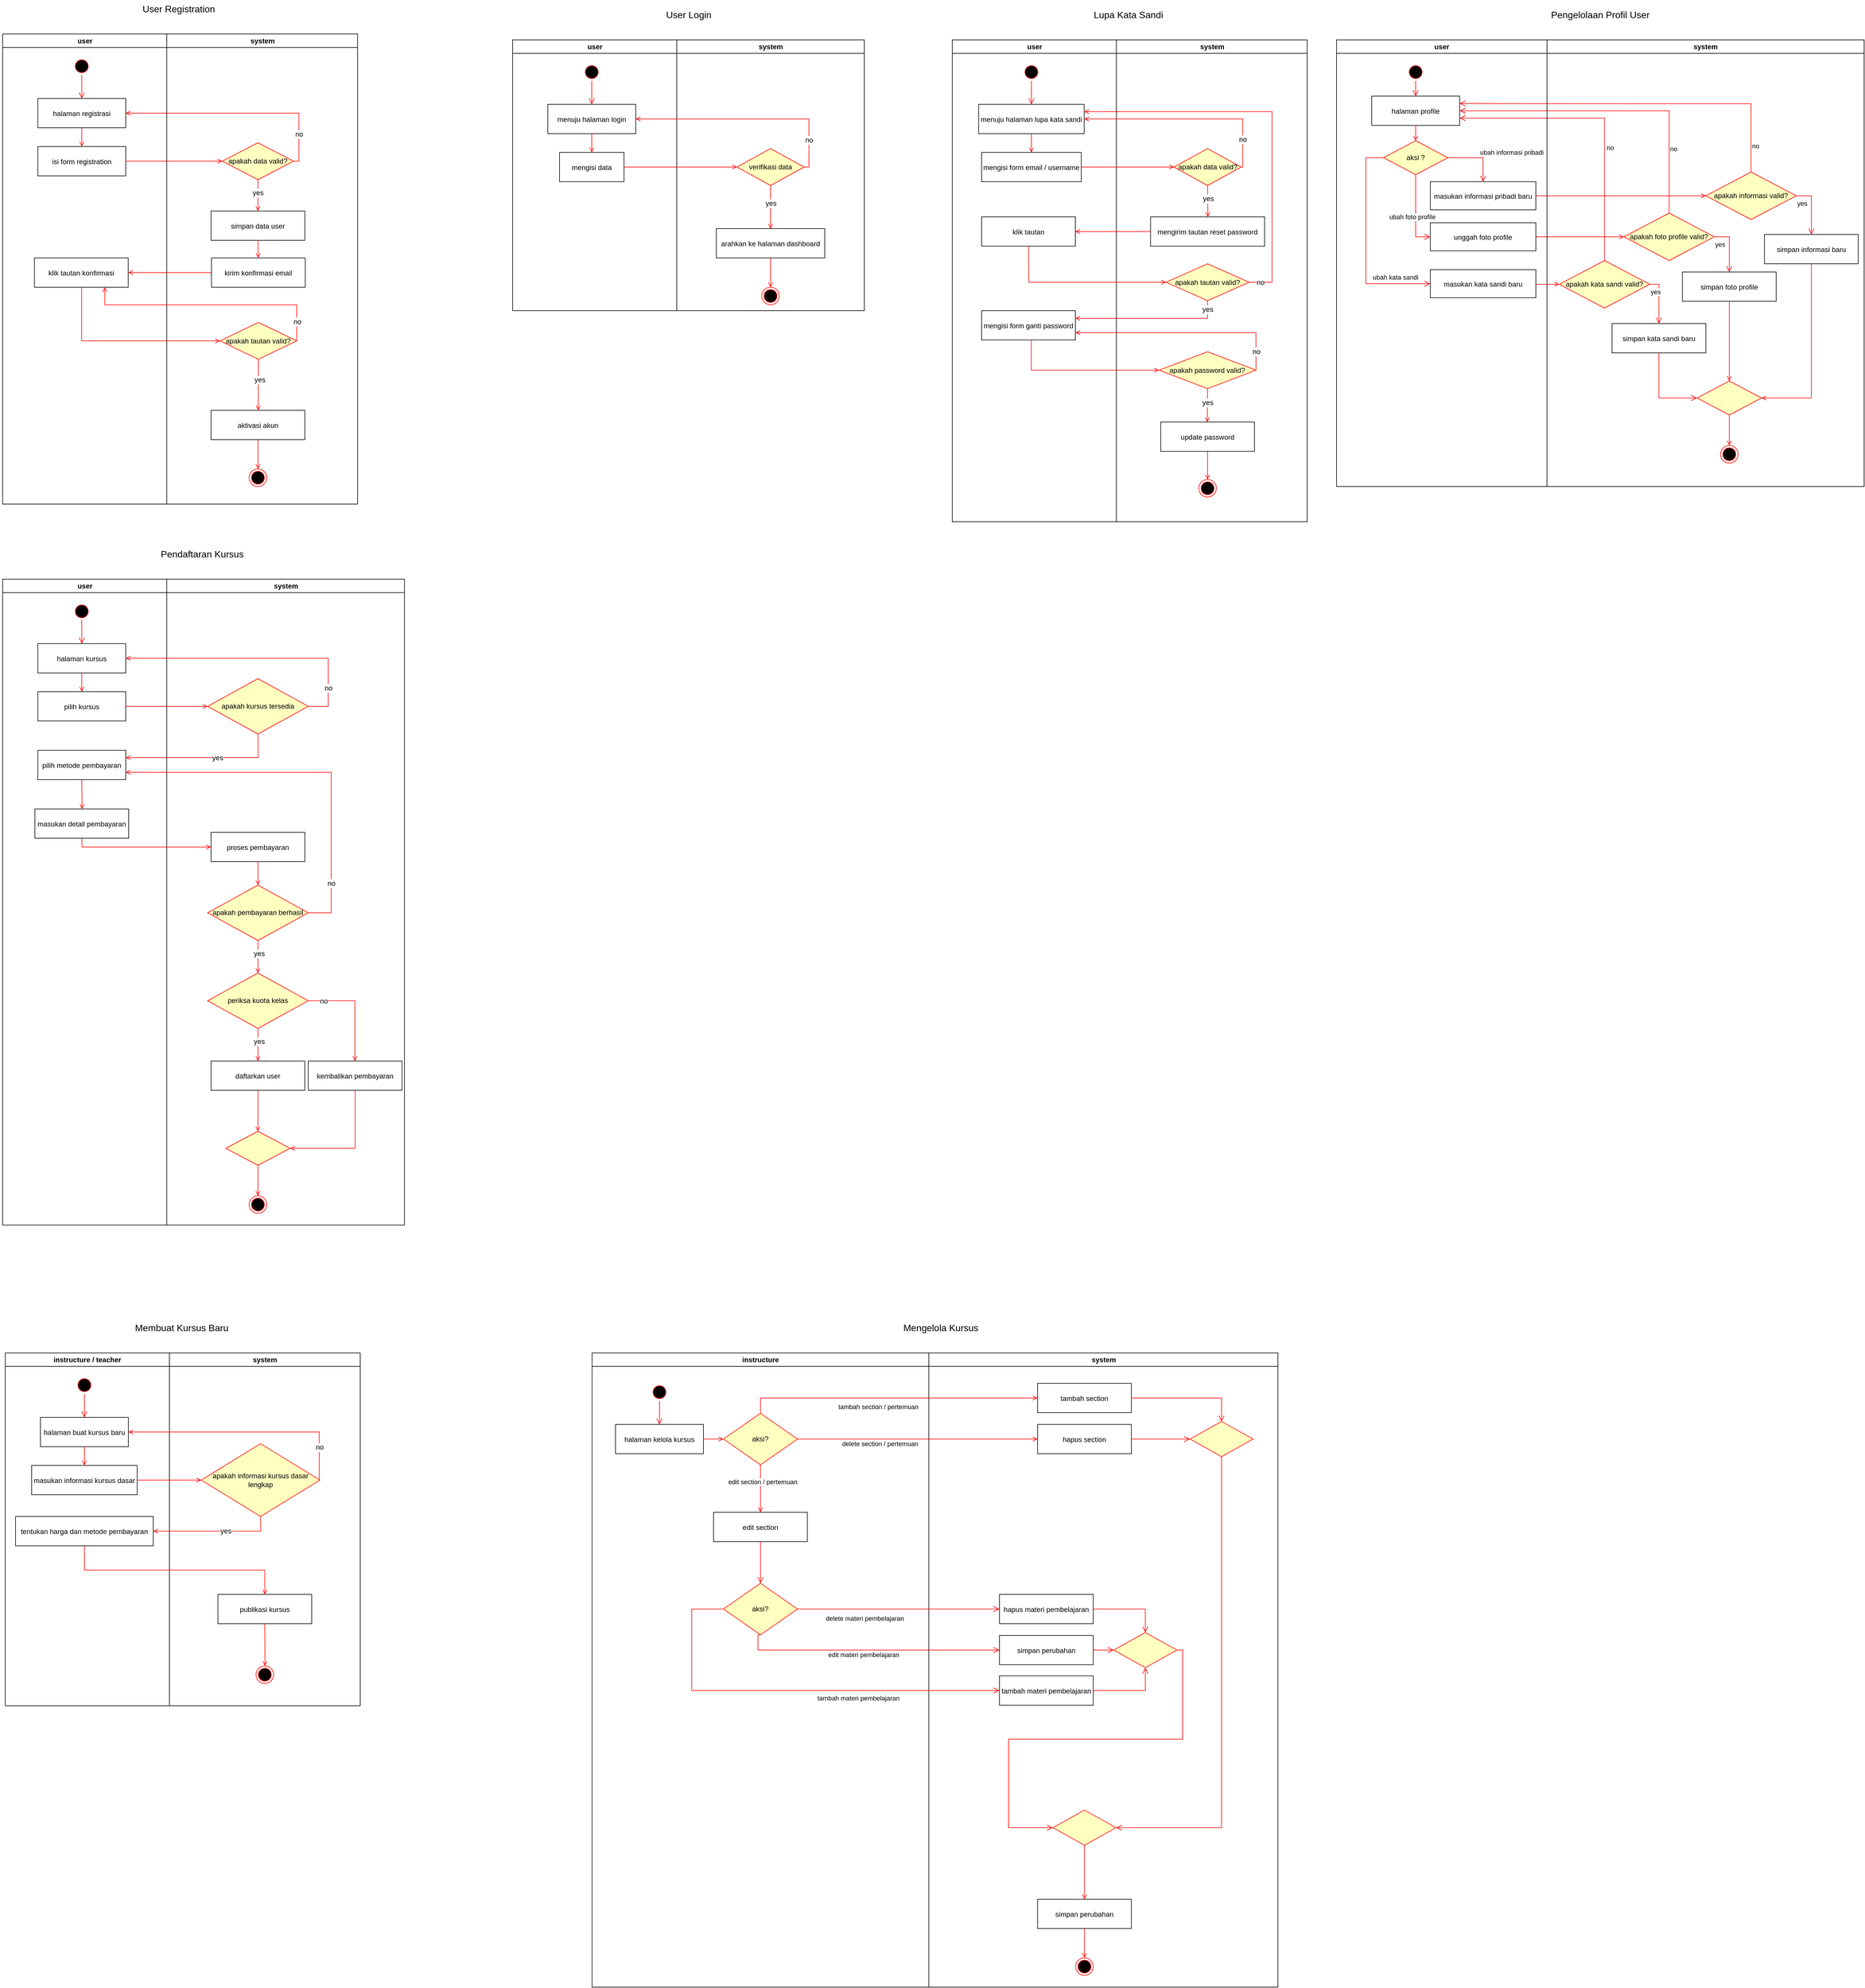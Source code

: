 <mxfile version="24.7.8">
  <diagram name="Page-1" id="e7e014a7-5840-1c2e-5031-d8a46d1fe8dd">
    <mxGraphModel dx="1969" dy="996" grid="1" gridSize="10" guides="1" tooltips="1" connect="1" arrows="1" fold="1" page="1" pageScale="1" pageWidth="1169" pageHeight="826" background="none" math="0" shadow="0">
      <root>
        <mxCell id="0" />
        <mxCell id="1" parent="0" />
        <mxCell id="2" value="user" style="swimlane;whiteSpace=wrap" parent="1" vertex="1">
          <mxGeometry x="164.5" y="128" width="280" height="802" as="geometry" />
        </mxCell>
        <mxCell id="5" value="" style="ellipse;shape=startState;fillColor=#000000;strokeColor=#ff0000;" parent="2" vertex="1">
          <mxGeometry x="120" y="40" width="30" height="30" as="geometry" />
        </mxCell>
        <mxCell id="6" value="" style="edgeStyle=elbowEdgeStyle;elbow=horizontal;verticalAlign=bottom;endArrow=open;endSize=8;strokeColor=#FF0000;endFill=1;rounded=0" parent="2" source="5" target="7" edge="1">
          <mxGeometry x="100" y="40" as="geometry">
            <mxPoint x="115" y="110" as="targetPoint" />
          </mxGeometry>
        </mxCell>
        <mxCell id="7" value="halaman registrasi" style="" parent="2" vertex="1">
          <mxGeometry x="60" y="110" width="150" height="50" as="geometry" />
        </mxCell>
        <mxCell id="8" value="isi form registration" style="" parent="2" vertex="1">
          <mxGeometry x="60" y="192" width="150" height="50" as="geometry" />
        </mxCell>
        <mxCell id="9" value="" style="endArrow=open;strokeColor=#FF0000;endFill=1;rounded=0" parent="2" source="7" target="8" edge="1">
          <mxGeometry relative="1" as="geometry" />
        </mxCell>
        <mxCell id="3" value="system" style="swimlane;whiteSpace=wrap" parent="1" vertex="1">
          <mxGeometry x="444.5" y="128" width="325.5" height="802" as="geometry" />
        </mxCell>
        <mxCell id="24" value="" style="endArrow=open;strokeColor=#FF0000;endFill=1;rounded=0" parent="3" edge="1">
          <mxGeometry relative="1" as="geometry">
            <mxPoint x="130" y="245" as="sourcePoint" />
          </mxGeometry>
        </mxCell>
        <mxCell id="26" value="" style="edgeStyle=elbowEdgeStyle;elbow=horizontal;verticalAlign=bottom;endArrow=open;endSize=8;strokeColor=#FF0000;endFill=1;rounded=0" parent="3" edge="1">
          <mxGeometry x="130" y="90" as="geometry">
            <mxPoint x="130" y="135" as="targetPoint" />
          </mxGeometry>
        </mxCell>
        <mxCell id="HRK5GdI_0ne3H7yPrhea-56" value="apakah data valid?" style="rhombus;whiteSpace=wrap;html=1;fontColor=#000000;fillColor=#ffffc0;strokeColor=#ff0000;" parent="3" vertex="1">
          <mxGeometry x="94.63" y="185.5" width="121.75" height="63" as="geometry" />
        </mxCell>
        <mxCell id="HRK5GdI_0ne3H7yPrhea-63" value="simpan data user" style="" parent="3" vertex="1">
          <mxGeometry x="75.5" y="302" width="160" height="50" as="geometry" />
        </mxCell>
        <mxCell id="HRK5GdI_0ne3H7yPrhea-64" value="" style="edgeStyle=elbowEdgeStyle;elbow=horizontal;strokeColor=#FF0000;endArrow=open;endFill=1;rounded=0;entryX=0.5;entryY=0;entryDx=0;entryDy=0;exitX=0.5;exitY=1;exitDx=0;exitDy=0;" parent="3" source="HRK5GdI_0ne3H7yPrhea-56" target="HRK5GdI_0ne3H7yPrhea-63" edge="1">
          <mxGeometry width="100" height="100" relative="1" as="geometry">
            <mxPoint x="155.5" y="262" as="sourcePoint" />
            <mxPoint x="316" y="192" as="targetPoint" />
            <Array as="points" />
          </mxGeometry>
        </mxCell>
        <mxCell id="HRK5GdI_0ne3H7yPrhea-65" value="yes" style="edgeLabel;html=1;align=center;verticalAlign=middle;resizable=0;points=[];fontSize=12;" parent="HRK5GdI_0ne3H7yPrhea-64" vertex="1" connectable="0">
          <mxGeometry x="-0.176" relative="1" as="geometry">
            <mxPoint as="offset" />
          </mxGeometry>
        </mxCell>
        <mxCell id="HRK5GdI_0ne3H7yPrhea-68" value="" style="edgeStyle=elbowEdgeStyle;elbow=horizontal;strokeColor=#FF0000;endArrow=open;endFill=1;rounded=0;exitX=0.5;exitY=1;exitDx=0;exitDy=0;entryX=0.5;entryY=0;entryDx=0;entryDy=0;" parent="3" source="HRK5GdI_0ne3H7yPrhea-67" target="38" edge="1">
          <mxGeometry width="100" height="100" relative="1" as="geometry">
            <mxPoint x="440" y="622" as="sourcePoint" />
            <mxPoint x="316" y="622" as="targetPoint" />
            <Array as="points" />
          </mxGeometry>
        </mxCell>
        <mxCell id="38" value="" style="ellipse;shape=endState;fillColor=#000000;strokeColor=#ff0000" parent="3" vertex="1">
          <mxGeometry x="140.5" y="742" width="30" height="30" as="geometry" />
        </mxCell>
        <mxCell id="HRK5GdI_0ne3H7yPrhea-67" value="aktivasi akun" style="" parent="3" vertex="1">
          <mxGeometry x="75.5" y="642" width="160" height="50" as="geometry" />
        </mxCell>
        <mxCell id="HRK5GdI_0ne3H7yPrhea-66" value="" style="edgeStyle=elbowEdgeStyle;elbow=horizontal;strokeColor=#FF0000;endArrow=open;endFill=1;rounded=0;entryX=0;entryY=0.5;entryDx=0;entryDy=0;" parent="3" target="HRK5GdI_0ne3H7yPrhea-171" edge="1">
          <mxGeometry width="100" height="100" relative="1" as="geometry">
            <mxPoint x="-145.25" y="432" as="sourcePoint" />
            <mxPoint x="54.75" y="502" as="targetPoint" />
            <Array as="points">
              <mxPoint x="-145.25" y="462" />
            </Array>
          </mxGeometry>
        </mxCell>
        <mxCell id="HRK5GdI_0ne3H7yPrhea-61" value="klik tautan konfirmasi" style="" parent="3" vertex="1">
          <mxGeometry x="-225.75" y="382" width="160" height="50" as="geometry" />
        </mxCell>
        <mxCell id="HRK5GdI_0ne3H7yPrhea-60" value="" style="edgeStyle=elbowEdgeStyle;elbow=horizontal;strokeColor=#FF0000;endArrow=open;endFill=1;rounded=0;entryX=1;entryY=0.5;entryDx=0;entryDy=0;exitX=0;exitY=0.5;exitDx=0;exitDy=0;" parent="3" source="HRK5GdI_0ne3H7yPrhea-127" target="HRK5GdI_0ne3H7yPrhea-61" edge="1">
          <mxGeometry width="100" height="100" relative="1" as="geometry">
            <mxPoint x="35.5" y="422" as="sourcePoint" />
            <mxPoint x="-85.25" y="372" as="targetPoint" />
            <Array as="points">
              <mxPoint x="-5.25" y="402" />
            </Array>
          </mxGeometry>
        </mxCell>
        <mxCell id="HRK5GdI_0ne3H7yPrhea-127" value="kirim konfirmasi email" style="" parent="3" vertex="1">
          <mxGeometry x="76.25" y="382" width="160" height="50" as="geometry" />
        </mxCell>
        <mxCell id="HRK5GdI_0ne3H7yPrhea-128" value="" style="edgeStyle=elbowEdgeStyle;elbow=horizontal;strokeColor=#FF0000;endArrow=open;endFill=1;rounded=0;entryX=0.5;entryY=0;entryDx=0;entryDy=0;exitX=0.5;exitY=1;exitDx=0;exitDy=0;" parent="3" source="HRK5GdI_0ne3H7yPrhea-63" target="HRK5GdI_0ne3H7yPrhea-127" edge="1">
          <mxGeometry width="100" height="100" relative="1" as="geometry">
            <mxPoint x="400" y="319" as="sourcePoint" />
            <mxPoint x="216" y="262" as="targetPoint" />
            <Array as="points" />
          </mxGeometry>
        </mxCell>
        <mxCell id="HRK5GdI_0ne3H7yPrhea-171" value="apakah tautan valid?" style="rhombus;whiteSpace=wrap;html=1;fontColor=#000000;fillColor=#ffffc0;strokeColor=#ff0000;" parent="3" vertex="1">
          <mxGeometry x="90.75" y="492" width="131" height="63" as="geometry" />
        </mxCell>
        <mxCell id="HRK5GdI_0ne3H7yPrhea-172" value="" style="edgeStyle=elbowEdgeStyle;elbow=horizontal;strokeColor=#FF0000;endArrow=open;endFill=1;rounded=0;exitX=0.5;exitY=1;exitDx=0;exitDy=0;entryX=0.5;entryY=0;entryDx=0;entryDy=0;" parent="3" source="HRK5GdI_0ne3H7yPrhea-171" target="HRK5GdI_0ne3H7yPrhea-67" edge="1">
          <mxGeometry width="100" height="100" relative="1" as="geometry">
            <mxPoint x="195.5" y="555" as="sourcePoint" />
            <mxPoint x="195.5" y="613" as="targetPoint" />
            <Array as="points" />
          </mxGeometry>
        </mxCell>
        <mxCell id="HRK5GdI_0ne3H7yPrhea-176" value="yes" style="edgeLabel;html=1;align=center;verticalAlign=middle;resizable=0;points=[];fontSize=12;" parent="HRK5GdI_0ne3H7yPrhea-172" vertex="1" connectable="0">
          <mxGeometry x="-0.215" y="2" relative="1" as="geometry">
            <mxPoint as="offset" />
          </mxGeometry>
        </mxCell>
        <mxCell id="HRK5GdI_0ne3H7yPrhea-173" value="" style="edgeStyle=elbowEdgeStyle;strokeColor=#FF0000;endArrow=open;endFill=1;rounded=0;entryX=0.75;entryY=1;entryDx=0;entryDy=0;exitX=1;exitY=0.5;exitDx=0;exitDy=0;elbow=vertical;" parent="3" source="HRK5GdI_0ne3H7yPrhea-171" target="HRK5GdI_0ne3H7yPrhea-61" edge="1">
          <mxGeometry width="100" height="100" relative="1" as="geometry">
            <mxPoint x="215.5" y="522" as="sourcePoint" />
            <mxPoint x="-59.5" y="442" as="targetPoint" />
            <Array as="points">
              <mxPoint x="56" y="462" />
            </Array>
          </mxGeometry>
        </mxCell>
        <mxCell id="HRK5GdI_0ne3H7yPrhea-174" value="no" style="edgeLabel;html=1;align=center;verticalAlign=middle;resizable=0;points=[];fontSize=12;" parent="HRK5GdI_0ne3H7yPrhea-173" vertex="1" connectable="0">
          <mxGeometry x="-0.716" relative="1" as="geometry">
            <mxPoint y="27" as="offset" />
          </mxGeometry>
        </mxCell>
        <mxCell id="HRK5GdI_0ne3H7yPrhea-41" value="User Registration" style="text;html=1;align=center;verticalAlign=middle;whiteSpace=wrap;rounded=0;fontSize=16;" parent="1" vertex="1">
          <mxGeometry x="160" y="70" width="610" height="30" as="geometry" />
        </mxCell>
        <mxCell id="HRK5GdI_0ne3H7yPrhea-51" value="" style="endArrow=open;strokeColor=#FF0000;endFill=1;rounded=0;exitX=1;exitY=0.5;exitDx=0;exitDy=0;entryX=0;entryY=0.5;entryDx=0;entryDy=0;" parent="1" source="8" target="HRK5GdI_0ne3H7yPrhea-56" edge="1">
          <mxGeometry relative="1" as="geometry">
            <mxPoint x="390" y="372.5" as="sourcePoint" />
            <mxPoint x="510" y="345" as="targetPoint" />
          </mxGeometry>
        </mxCell>
        <mxCell id="12" value="" style="edgeStyle=elbowEdgeStyle;elbow=horizontal;strokeColor=#FF0000;endArrow=open;endFill=1;rounded=0;entryX=1;entryY=0.5;entryDx=0;entryDy=0;exitX=1;exitY=0.5;exitDx=0;exitDy=0;" parent="1" source="HRK5GdI_0ne3H7yPrhea-56" target="7" edge="1">
          <mxGeometry width="100" height="100" relative="1" as="geometry">
            <mxPoint x="620" y="300" as="sourcePoint" />
            <mxPoint x="424.5" y="318" as="targetPoint" />
            <Array as="points">
              <mxPoint x="670" y="310" />
            </Array>
          </mxGeometry>
        </mxCell>
        <mxCell id="HRK5GdI_0ne3H7yPrhea-59" value="no" style="edgeLabel;html=1;align=center;verticalAlign=middle;resizable=0;points=[];fontSize=12;" parent="12" vertex="1" connectable="0">
          <mxGeometry x="-0.716" relative="1" as="geometry">
            <mxPoint as="offset" />
          </mxGeometry>
        </mxCell>
        <mxCell id="HRK5GdI_0ne3H7yPrhea-79" value="user" style="swimlane;whiteSpace=wrap" parent="1" vertex="1">
          <mxGeometry x="1034.5" y="138" width="280" height="462" as="geometry" />
        </mxCell>
        <mxCell id="HRK5GdI_0ne3H7yPrhea-80" value="" style="ellipse;shape=startState;fillColor=#000000;strokeColor=#ff0000;" parent="HRK5GdI_0ne3H7yPrhea-79" vertex="1">
          <mxGeometry x="120" y="40" width="30" height="30" as="geometry" />
        </mxCell>
        <mxCell id="HRK5GdI_0ne3H7yPrhea-81" value="" style="edgeStyle=elbowEdgeStyle;elbow=horizontal;verticalAlign=bottom;endArrow=open;endSize=8;strokeColor=#FF0000;endFill=1;rounded=0" parent="HRK5GdI_0ne3H7yPrhea-79" source="HRK5GdI_0ne3H7yPrhea-80" target="HRK5GdI_0ne3H7yPrhea-82" edge="1">
          <mxGeometry x="100" y="40" as="geometry">
            <mxPoint x="115" y="110" as="targetPoint" />
          </mxGeometry>
        </mxCell>
        <mxCell id="HRK5GdI_0ne3H7yPrhea-82" value="menuju halaman login" style="" parent="HRK5GdI_0ne3H7yPrhea-79" vertex="1">
          <mxGeometry x="60" y="110" width="150" height="50" as="geometry" />
        </mxCell>
        <mxCell id="HRK5GdI_0ne3H7yPrhea-83" value="mengisi data" style="" parent="HRK5GdI_0ne3H7yPrhea-79" vertex="1">
          <mxGeometry x="80" y="192" width="110" height="50" as="geometry" />
        </mxCell>
        <mxCell id="HRK5GdI_0ne3H7yPrhea-84" value="" style="endArrow=open;strokeColor=#FF0000;endFill=1;rounded=0" parent="HRK5GdI_0ne3H7yPrhea-79" source="HRK5GdI_0ne3H7yPrhea-82" target="HRK5GdI_0ne3H7yPrhea-83" edge="1">
          <mxGeometry relative="1" as="geometry" />
        </mxCell>
        <mxCell id="HRK5GdI_0ne3H7yPrhea-87" value="system" style="swimlane;whiteSpace=wrap" parent="1" vertex="1">
          <mxGeometry x="1314.5" y="138" width="320" height="462" as="geometry" />
        </mxCell>
        <mxCell id="HRK5GdI_0ne3H7yPrhea-88" value="" style="endArrow=open;strokeColor=#FF0000;endFill=1;rounded=0" parent="HRK5GdI_0ne3H7yPrhea-87" edge="1">
          <mxGeometry relative="1" as="geometry">
            <mxPoint x="130" y="245" as="sourcePoint" />
          </mxGeometry>
        </mxCell>
        <mxCell id="HRK5GdI_0ne3H7yPrhea-89" value="" style="edgeStyle=elbowEdgeStyle;elbow=horizontal;verticalAlign=bottom;endArrow=open;endSize=8;strokeColor=#FF0000;endFill=1;rounded=0" parent="HRK5GdI_0ne3H7yPrhea-87" edge="1">
          <mxGeometry x="130" y="90" as="geometry">
            <mxPoint x="130" y="135" as="targetPoint" />
          </mxGeometry>
        </mxCell>
        <mxCell id="HRK5GdI_0ne3H7yPrhea-90" value="" style="ellipse;shape=endState;fillColor=#000000;strokeColor=#ff0000" parent="HRK5GdI_0ne3H7yPrhea-87" vertex="1">
          <mxGeometry x="145" y="422" width="30" height="30" as="geometry" />
        </mxCell>
        <mxCell id="HRK5GdI_0ne3H7yPrhea-91" value="verifikasi data" style="rhombus;whiteSpace=wrap;html=1;fontColor=#000000;fillColor=#ffffc0;strokeColor=#ff0000;" parent="HRK5GdI_0ne3H7yPrhea-87" vertex="1">
          <mxGeometry x="102.75" y="185.5" width="114.5" height="63" as="geometry" />
        </mxCell>
        <mxCell id="HRK5GdI_0ne3H7yPrhea-93" value="" style="edgeStyle=elbowEdgeStyle;elbow=horizontal;strokeColor=#FF0000;endArrow=open;endFill=1;rounded=0;exitX=0.5;exitY=1;exitDx=0;exitDy=0;entryX=0.5;entryY=0;entryDx=0;entryDy=0;" parent="HRK5GdI_0ne3H7yPrhea-87" source="HRK5GdI_0ne3H7yPrhea-91" target="HRK5GdI_0ne3H7yPrhea-102" edge="1">
          <mxGeometry width="100" height="100" relative="1" as="geometry">
            <mxPoint x="440" y="192" as="sourcePoint" />
            <mxPoint x="139.75" y="302" as="targetPoint" />
            <Array as="points">
              <mxPoint x="160" y="282" />
            </Array>
          </mxGeometry>
        </mxCell>
        <mxCell id="HRK5GdI_0ne3H7yPrhea-94" value="yes" style="edgeLabel;html=1;align=center;verticalAlign=middle;resizable=0;points=[];fontSize=12;" parent="HRK5GdI_0ne3H7yPrhea-93" vertex="1" connectable="0">
          <mxGeometry x="-0.176" relative="1" as="geometry">
            <mxPoint as="offset" />
          </mxGeometry>
        </mxCell>
        <mxCell id="HRK5GdI_0ne3H7yPrhea-102" value="arahkan ke halaman dashboard" style="" parent="HRK5GdI_0ne3H7yPrhea-87" vertex="1">
          <mxGeometry x="67.5" y="322" width="185" height="50" as="geometry" />
        </mxCell>
        <mxCell id="HRK5GdI_0ne3H7yPrhea-103" value="" style="edgeStyle=elbowEdgeStyle;elbow=horizontal;strokeColor=#FF0000;endArrow=open;endFill=1;rounded=0;entryX=0.5;entryY=0;entryDx=0;entryDy=0;exitX=0.5;exitY=1;exitDx=0;exitDy=0;" parent="HRK5GdI_0ne3H7yPrhea-87" source="HRK5GdI_0ne3H7yPrhea-102" target="HRK5GdI_0ne3H7yPrhea-90" edge="1">
          <mxGeometry width="100" height="100" relative="1" as="geometry">
            <mxPoint x="129.5" y="369" as="sourcePoint" />
            <mxPoint x="-54.5" y="312" as="targetPoint" />
            <Array as="points" />
          </mxGeometry>
        </mxCell>
        <mxCell id="HRK5GdI_0ne3H7yPrhea-97" value="User Login" style="text;html=1;align=center;verticalAlign=middle;whiteSpace=wrap;rounded=0;fontSize=16;" parent="1" vertex="1">
          <mxGeometry x="1030" y="80" width="610" height="30" as="geometry" />
        </mxCell>
        <mxCell id="HRK5GdI_0ne3H7yPrhea-98" value="" style="endArrow=open;strokeColor=#FF0000;endFill=1;rounded=0;exitX=1;exitY=0.5;exitDx=0;exitDy=0;entryX=0;entryY=0.5;entryDx=0;entryDy=0;" parent="1" source="HRK5GdI_0ne3H7yPrhea-83" target="HRK5GdI_0ne3H7yPrhea-91" edge="1">
          <mxGeometry relative="1" as="geometry">
            <mxPoint x="1260" y="382.5" as="sourcePoint" />
            <mxPoint x="1380" y="355" as="targetPoint" />
          </mxGeometry>
        </mxCell>
        <mxCell id="HRK5GdI_0ne3H7yPrhea-99" value="" style="edgeStyle=elbowEdgeStyle;elbow=horizontal;strokeColor=#FF0000;endArrow=open;endFill=1;rounded=0;entryX=1;entryY=0.5;entryDx=0;entryDy=0;exitX=1;exitY=0.5;exitDx=0;exitDy=0;" parent="1" source="HRK5GdI_0ne3H7yPrhea-91" target="HRK5GdI_0ne3H7yPrhea-82" edge="1">
          <mxGeometry width="100" height="100" relative="1" as="geometry">
            <mxPoint x="1490" y="310" as="sourcePoint" />
            <mxPoint x="1294.5" y="328" as="targetPoint" />
            <Array as="points">
              <mxPoint x="1540" y="310" />
            </Array>
          </mxGeometry>
        </mxCell>
        <mxCell id="HRK5GdI_0ne3H7yPrhea-100" value="no" style="edgeLabel;html=1;align=center;verticalAlign=middle;resizable=0;points=[];fontSize=12;" parent="HRK5GdI_0ne3H7yPrhea-99" vertex="1" connectable="0">
          <mxGeometry x="-0.716" relative="1" as="geometry">
            <mxPoint as="offset" />
          </mxGeometry>
        </mxCell>
        <mxCell id="HRK5GdI_0ne3H7yPrhea-131" value="user" style="swimlane;whiteSpace=wrap" parent="1" vertex="1">
          <mxGeometry x="1784.5" y="138" width="280" height="822" as="geometry" />
        </mxCell>
        <mxCell id="HRK5GdI_0ne3H7yPrhea-132" value="" style="ellipse;shape=startState;fillColor=#000000;strokeColor=#ff0000;" parent="HRK5GdI_0ne3H7yPrhea-131" vertex="1">
          <mxGeometry x="120" y="40" width="30" height="30" as="geometry" />
        </mxCell>
        <mxCell id="HRK5GdI_0ne3H7yPrhea-133" value="" style="edgeStyle=elbowEdgeStyle;elbow=horizontal;verticalAlign=bottom;endArrow=open;endSize=8;strokeColor=#FF0000;endFill=1;rounded=0" parent="HRK5GdI_0ne3H7yPrhea-131" source="HRK5GdI_0ne3H7yPrhea-132" target="HRK5GdI_0ne3H7yPrhea-134" edge="1">
          <mxGeometry x="100" y="40" as="geometry">
            <mxPoint x="115" y="110" as="targetPoint" />
          </mxGeometry>
        </mxCell>
        <mxCell id="HRK5GdI_0ne3H7yPrhea-134" value="menuju halaman lupa kata sandi" style="" parent="HRK5GdI_0ne3H7yPrhea-131" vertex="1">
          <mxGeometry x="45" y="110" width="180" height="50" as="geometry" />
        </mxCell>
        <mxCell id="HRK5GdI_0ne3H7yPrhea-135" value="mengisi form email / username" style="" parent="HRK5GdI_0ne3H7yPrhea-131" vertex="1">
          <mxGeometry x="50" y="192" width="170" height="50" as="geometry" />
        </mxCell>
        <mxCell id="HRK5GdI_0ne3H7yPrhea-136" value="" style="endArrow=open;strokeColor=#FF0000;endFill=1;rounded=0" parent="HRK5GdI_0ne3H7yPrhea-131" source="HRK5GdI_0ne3H7yPrhea-134" target="HRK5GdI_0ne3H7yPrhea-135" edge="1">
          <mxGeometry relative="1" as="geometry" />
        </mxCell>
        <mxCell id="HRK5GdI_0ne3H7yPrhea-148" value="klik tautan" style="" parent="HRK5GdI_0ne3H7yPrhea-131" vertex="1">
          <mxGeometry x="50" y="302" width="160" height="50" as="geometry" />
        </mxCell>
        <mxCell id="HRK5GdI_0ne3H7yPrhea-150" value="mengisi form ganti password" style="" parent="HRK5GdI_0ne3H7yPrhea-131" vertex="1">
          <mxGeometry x="50" y="462" width="160" height="50" as="geometry" />
        </mxCell>
        <mxCell id="HRK5GdI_0ne3H7yPrhea-137" value="system" style="swimlane;whiteSpace=wrap" parent="1" vertex="1">
          <mxGeometry x="2064.5" y="138" width="325.5" height="822" as="geometry" />
        </mxCell>
        <mxCell id="HRK5GdI_0ne3H7yPrhea-138" value="" style="endArrow=open;strokeColor=#FF0000;endFill=1;rounded=0" parent="HRK5GdI_0ne3H7yPrhea-137" edge="1">
          <mxGeometry relative="1" as="geometry">
            <mxPoint x="130" y="245" as="sourcePoint" />
          </mxGeometry>
        </mxCell>
        <mxCell id="HRK5GdI_0ne3H7yPrhea-139" value="" style="edgeStyle=elbowEdgeStyle;elbow=horizontal;verticalAlign=bottom;endArrow=open;endSize=8;strokeColor=#FF0000;endFill=1;rounded=0" parent="HRK5GdI_0ne3H7yPrhea-137" edge="1">
          <mxGeometry x="130" y="90" as="geometry">
            <mxPoint x="130" y="135" as="targetPoint" />
          </mxGeometry>
        </mxCell>
        <mxCell id="HRK5GdI_0ne3H7yPrhea-140" value="apakah data valid?" style="rhombus;whiteSpace=wrap;html=1;fontColor=#000000;fillColor=#ffffc0;strokeColor=#ff0000;" parent="HRK5GdI_0ne3H7yPrhea-137" vertex="1">
          <mxGeometry x="98.25" y="185.5" width="114.5" height="63" as="geometry" />
        </mxCell>
        <mxCell id="HRK5GdI_0ne3H7yPrhea-141" value="mengirim tautan reset password" style="" parent="HRK5GdI_0ne3H7yPrhea-137" vertex="1">
          <mxGeometry x="58.25" y="302" width="194.5" height="50" as="geometry" />
        </mxCell>
        <mxCell id="HRK5GdI_0ne3H7yPrhea-142" value="" style="edgeStyle=elbowEdgeStyle;elbow=horizontal;strokeColor=#FF0000;endArrow=open;endFill=1;rounded=0;exitX=0.5;exitY=1;exitDx=0;exitDy=0;entryX=0.5;entryY=0;entryDx=0;entryDy=0;" parent="HRK5GdI_0ne3H7yPrhea-137" source="HRK5GdI_0ne3H7yPrhea-140" target="HRK5GdI_0ne3H7yPrhea-141" edge="1">
          <mxGeometry width="100" height="100" relative="1" as="geometry">
            <mxPoint x="440" y="192" as="sourcePoint" />
            <mxPoint x="316" y="192" as="targetPoint" />
            <Array as="points">
              <mxPoint x="156" y="282" />
            </Array>
          </mxGeometry>
        </mxCell>
        <mxCell id="HRK5GdI_0ne3H7yPrhea-143" value="yes" style="edgeLabel;html=1;align=center;verticalAlign=middle;resizable=0;points=[];fontSize=12;" parent="HRK5GdI_0ne3H7yPrhea-142" vertex="1" connectable="0">
          <mxGeometry x="-0.176" relative="1" as="geometry">
            <mxPoint as="offset" />
          </mxGeometry>
        </mxCell>
        <mxCell id="HRK5GdI_0ne3H7yPrhea-144" value="" style="edgeStyle=elbowEdgeStyle;elbow=horizontal;strokeColor=#FF0000;endArrow=open;endFill=1;rounded=0;exitX=0.5;exitY=1;exitDx=0;exitDy=0;entryX=0.5;entryY=0;entryDx=0;entryDy=0;" parent="HRK5GdI_0ne3H7yPrhea-137" source="HRK5GdI_0ne3H7yPrhea-146" target="HRK5GdI_0ne3H7yPrhea-145" edge="1">
          <mxGeometry width="100" height="100" relative="1" as="geometry">
            <mxPoint x="440" y="662" as="sourcePoint" />
            <mxPoint x="316" y="662" as="targetPoint" />
            <Array as="points" />
          </mxGeometry>
        </mxCell>
        <mxCell id="HRK5GdI_0ne3H7yPrhea-145" value="" style="ellipse;shape=endState;fillColor=#000000;strokeColor=#ff0000" parent="HRK5GdI_0ne3H7yPrhea-137" vertex="1">
          <mxGeometry x="140.5" y="750" width="30" height="30" as="geometry" />
        </mxCell>
        <mxCell id="HRK5GdI_0ne3H7yPrhea-146" value="update password" style="" parent="HRK5GdI_0ne3H7yPrhea-137" vertex="1">
          <mxGeometry x="75.5" y="652" width="160" height="50" as="geometry" />
        </mxCell>
        <mxCell id="HRK5GdI_0ne3H7yPrhea-162" value="apakah tautan valid?" style="rhombus;whiteSpace=wrap;html=1;fontColor=#000000;fillColor=#ffffc0;strokeColor=#ff0000;" parent="HRK5GdI_0ne3H7yPrhea-137" vertex="1">
          <mxGeometry x="84.63" y="382" width="141.75" height="63" as="geometry" />
        </mxCell>
        <mxCell id="HRK5GdI_0ne3H7yPrhea-166" value="apakah password valid?" style="rhombus;whiteSpace=wrap;html=1;fontColor=#000000;fillColor=#ffffc0;strokeColor=#ff0000;" parent="HRK5GdI_0ne3H7yPrhea-137" vertex="1">
          <mxGeometry x="72.81" y="532" width="165.38" height="63" as="geometry" />
        </mxCell>
        <mxCell id="HRK5GdI_0ne3H7yPrhea-167" value="" style="edgeStyle=elbowEdgeStyle;elbow=horizontal;strokeColor=#FF0000;endArrow=open;endFill=1;rounded=0;entryX=0.5;entryY=0;entryDx=0;entryDy=0;exitX=0.5;exitY=1;exitDx=0;exitDy=0;" parent="HRK5GdI_0ne3H7yPrhea-137" source="HRK5GdI_0ne3H7yPrhea-166" target="HRK5GdI_0ne3H7yPrhea-146" edge="1">
          <mxGeometry width="100" height="100" relative="1" as="geometry">
            <mxPoint x="195.5" y="582" as="sourcePoint" />
            <mxPoint x="155.01" y="625" as="targetPoint" />
            <Array as="points">
              <mxPoint x="155.01" y="605" />
            </Array>
          </mxGeometry>
        </mxCell>
        <mxCell id="HRK5GdI_0ne3H7yPrhea-168" value="yes" style="edgeLabel;html=1;align=center;verticalAlign=middle;resizable=0;points=[];fontSize=12;" parent="HRK5GdI_0ne3H7yPrhea-167" vertex="1" connectable="0">
          <mxGeometry x="-0.176" relative="1" as="geometry">
            <mxPoint as="offset" />
          </mxGeometry>
        </mxCell>
        <mxCell id="HRK5GdI_0ne3H7yPrhea-152" value="Lupa Kata Sandi" style="text;html=1;align=center;verticalAlign=middle;whiteSpace=wrap;rounded=0;fontSize=16;" parent="1" vertex="1">
          <mxGeometry x="1780" y="80" width="610" height="30" as="geometry" />
        </mxCell>
        <mxCell id="HRK5GdI_0ne3H7yPrhea-153" value="" style="endArrow=open;strokeColor=#FF0000;endFill=1;rounded=0;exitX=1;exitY=0.5;exitDx=0;exitDy=0;entryX=0;entryY=0.5;entryDx=0;entryDy=0;" parent="1" source="HRK5GdI_0ne3H7yPrhea-135" target="HRK5GdI_0ne3H7yPrhea-140" edge="1">
          <mxGeometry relative="1" as="geometry">
            <mxPoint x="2010" y="382.5" as="sourcePoint" />
            <mxPoint x="2130" y="355" as="targetPoint" />
          </mxGeometry>
        </mxCell>
        <mxCell id="HRK5GdI_0ne3H7yPrhea-154" value="" style="edgeStyle=elbowEdgeStyle;elbow=horizontal;strokeColor=#FF0000;endArrow=open;endFill=1;rounded=0;entryX=1;entryY=0.5;entryDx=0;entryDy=0;exitX=1;exitY=0.5;exitDx=0;exitDy=0;" parent="1" source="HRK5GdI_0ne3H7yPrhea-140" target="HRK5GdI_0ne3H7yPrhea-134" edge="1">
          <mxGeometry width="100" height="100" relative="1" as="geometry">
            <mxPoint x="2240" y="310" as="sourcePoint" />
            <mxPoint x="2044.5" y="328" as="targetPoint" />
            <Array as="points">
              <mxPoint x="2280" y="320" />
            </Array>
          </mxGeometry>
        </mxCell>
        <mxCell id="HRK5GdI_0ne3H7yPrhea-155" value="no" style="edgeLabel;html=1;align=center;verticalAlign=middle;resizable=0;points=[];fontSize=12;" parent="HRK5GdI_0ne3H7yPrhea-154" vertex="1" connectable="0">
          <mxGeometry x="-0.716" relative="1" as="geometry">
            <mxPoint as="offset" />
          </mxGeometry>
        </mxCell>
        <mxCell id="HRK5GdI_0ne3H7yPrhea-149" value="" style="edgeStyle=elbowEdgeStyle;elbow=horizontal;strokeColor=#FF0000;endArrow=open;endFill=1;rounded=0;entryX=1;entryY=0.5;entryDx=0;entryDy=0;exitX=0;exitY=0.5;exitDx=0;exitDy=0;" parent="1" source="HRK5GdI_0ne3H7yPrhea-141" target="HRK5GdI_0ne3H7yPrhea-148" edge="1">
          <mxGeometry width="100" height="100" relative="1" as="geometry">
            <mxPoint x="2100" y="560" as="sourcePoint" />
            <mxPoint x="1979.25" y="510" as="targetPoint" />
            <Array as="points">
              <mxPoint x="2060" y="480" />
            </Array>
          </mxGeometry>
        </mxCell>
        <mxCell id="HRK5GdI_0ne3H7yPrhea-147" value="" style="edgeStyle=elbowEdgeStyle;elbow=horizontal;strokeColor=#FF0000;endArrow=open;endFill=1;rounded=0;" parent="1" source="HRK5GdI_0ne3H7yPrhea-150" target="HRK5GdI_0ne3H7yPrhea-166" edge="1">
          <mxGeometry width="100" height="100" relative="1" as="geometry">
            <mxPoint x="1919.25" y="570" as="sourcePoint" />
            <mxPoint x="2119.25" y="640" as="targetPoint" />
            <Array as="points">
              <mxPoint x="1919.25" y="600" />
            </Array>
          </mxGeometry>
        </mxCell>
        <mxCell id="HRK5GdI_0ne3H7yPrhea-151" value="" style="edgeStyle=elbowEdgeStyle;elbow=horizontal;strokeColor=#FF0000;endArrow=open;endFill=1;rounded=0;entryX=0;entryY=0.5;entryDx=0;entryDy=0;exitX=0.5;exitY=1;exitDx=0;exitDy=0;" parent="1" source="HRK5GdI_0ne3H7yPrhea-148" target="HRK5GdI_0ne3H7yPrhea-162" edge="1">
          <mxGeometry width="100" height="100" relative="1" as="geometry">
            <mxPoint x="2464.5" y="457" as="sourcePoint" />
            <mxPoint x="2130" y="545" as="targetPoint" />
            <Array as="points">
              <mxPoint x="1915" y="530" />
            </Array>
          </mxGeometry>
        </mxCell>
        <mxCell id="HRK5GdI_0ne3H7yPrhea-161" value="" style="edgeStyle=elbowEdgeStyle;elbow=vertical;strokeColor=#FF0000;endArrow=open;endFill=1;rounded=0;exitX=0.5;exitY=1;exitDx=0;exitDy=0;entryX=1;entryY=0.25;entryDx=0;entryDy=0;" parent="1" source="HRK5GdI_0ne3H7yPrhea-162" target="HRK5GdI_0ne3H7yPrhea-150" edge="1">
          <mxGeometry width="100" height="100" relative="1" as="geometry">
            <mxPoint x="2210" y="570" as="sourcePoint" />
            <mxPoint x="2000" y="580" as="targetPoint" />
            <Array as="points">
              <mxPoint x="2110" y="613" />
            </Array>
          </mxGeometry>
        </mxCell>
        <mxCell id="HRK5GdI_0ne3H7yPrhea-163" value="yes" style="edgeLabel;html=1;align=center;verticalAlign=middle;resizable=0;points=[];fontSize=12;" parent="HRK5GdI_0ne3H7yPrhea-161" vertex="1" connectable="0">
          <mxGeometry x="-0.883" relative="1" as="geometry">
            <mxPoint as="offset" />
          </mxGeometry>
        </mxCell>
        <mxCell id="HRK5GdI_0ne3H7yPrhea-164" value="" style="edgeStyle=elbowEdgeStyle;strokeColor=#FF0000;endArrow=open;endFill=1;rounded=0;entryX=1;entryY=0.25;entryDx=0;entryDy=0;exitX=1;exitY=0.5;exitDx=0;exitDy=0;" parent="1" source="HRK5GdI_0ne3H7yPrhea-162" target="HRK5GdI_0ne3H7yPrhea-134" edge="1">
          <mxGeometry width="100" height="100" relative="1" as="geometry">
            <mxPoint x="2311.38" y="551.5" as="sourcePoint" />
            <mxPoint x="2030" y="260.5" as="targetPoint" />
            <Array as="points">
              <mxPoint x="2330" y="420" />
            </Array>
          </mxGeometry>
        </mxCell>
        <mxCell id="HRK5GdI_0ne3H7yPrhea-165" value="no" style="edgeLabel;html=1;align=center;verticalAlign=middle;resizable=0;points=[];fontSize=12;" parent="HRK5GdI_0ne3H7yPrhea-164" vertex="1" connectable="0">
          <mxGeometry x="-0.883" relative="1" as="geometry">
            <mxPoint x="-19" as="offset" />
          </mxGeometry>
        </mxCell>
        <mxCell id="HRK5GdI_0ne3H7yPrhea-169" value="" style="edgeStyle=elbowEdgeStyle;elbow=horizontal;strokeColor=#FF0000;endArrow=open;endFill=1;rounded=0;entryX=1;entryY=0.75;entryDx=0;entryDy=0;exitX=1;exitY=0.5;exitDx=0;exitDy=0;" parent="1" source="HRK5GdI_0ne3H7yPrhea-166" target="HRK5GdI_0ne3H7yPrhea-150" edge="1">
          <mxGeometry width="100" height="100" relative="1" as="geometry">
            <mxPoint x="2274.25" y="713" as="sourcePoint" />
            <mxPoint x="2007.25" y="631" as="targetPoint" />
            <Array as="points">
              <mxPoint x="2302.5" y="660" />
            </Array>
          </mxGeometry>
        </mxCell>
        <mxCell id="HRK5GdI_0ne3H7yPrhea-170" value="no" style="edgeLabel;html=1;align=center;verticalAlign=middle;resizable=0;points=[];fontSize=12;" parent="HRK5GdI_0ne3H7yPrhea-169" vertex="1" connectable="0">
          <mxGeometry x="-0.716" relative="1" as="geometry">
            <mxPoint y="21" as="offset" />
          </mxGeometry>
        </mxCell>
        <mxCell id="KcR3Axeml3ntqwG7hCUG-38" value="instructure / teacher" style="swimlane;whiteSpace=wrap" vertex="1" parent="1">
          <mxGeometry x="169" y="2378" width="280" height="602" as="geometry" />
        </mxCell>
        <mxCell id="KcR3Axeml3ntqwG7hCUG-39" value="" style="ellipse;shape=startState;fillColor=#000000;strokeColor=#ff0000;" vertex="1" parent="KcR3Axeml3ntqwG7hCUG-38">
          <mxGeometry x="120" y="40" width="30" height="30" as="geometry" />
        </mxCell>
        <mxCell id="KcR3Axeml3ntqwG7hCUG-40" value="" style="edgeStyle=elbowEdgeStyle;elbow=horizontal;verticalAlign=bottom;endArrow=open;endSize=8;strokeColor=#FF0000;endFill=1;rounded=0" edge="1" parent="KcR3Axeml3ntqwG7hCUG-38" source="KcR3Axeml3ntqwG7hCUG-39" target="KcR3Axeml3ntqwG7hCUG-41">
          <mxGeometry x="100" y="40" as="geometry">
            <mxPoint x="115" y="110" as="targetPoint" />
          </mxGeometry>
        </mxCell>
        <mxCell id="KcR3Axeml3ntqwG7hCUG-41" value="halaman buat kursus baru" style="" vertex="1" parent="KcR3Axeml3ntqwG7hCUG-38">
          <mxGeometry x="60" y="110" width="150" height="50" as="geometry" />
        </mxCell>
        <mxCell id="KcR3Axeml3ntqwG7hCUG-42" value="masukan informasi kursus dasar" style="" vertex="1" parent="KcR3Axeml3ntqwG7hCUG-38">
          <mxGeometry x="45" y="192" width="180" height="50" as="geometry" />
        </mxCell>
        <mxCell id="KcR3Axeml3ntqwG7hCUG-43" value="" style="endArrow=open;strokeColor=#FF0000;endFill=1;rounded=0" edge="1" parent="KcR3Axeml3ntqwG7hCUG-38" source="KcR3Axeml3ntqwG7hCUG-41" target="KcR3Axeml3ntqwG7hCUG-42">
          <mxGeometry relative="1" as="geometry" />
        </mxCell>
        <mxCell id="KcR3Axeml3ntqwG7hCUG-48" value="tentukan harga dan metode pembayaran" style="" vertex="1" parent="KcR3Axeml3ntqwG7hCUG-38">
          <mxGeometry x="17.5" y="279.13" width="235" height="50" as="geometry" />
        </mxCell>
        <mxCell id="KcR3Axeml3ntqwG7hCUG-44" value="system" style="swimlane;whiteSpace=wrap" vertex="1" parent="1">
          <mxGeometry x="449" y="2378" width="325.5" height="602" as="geometry" />
        </mxCell>
        <mxCell id="KcR3Axeml3ntqwG7hCUG-45" value="" style="endArrow=open;strokeColor=#FF0000;endFill=1;rounded=0" edge="1" parent="KcR3Axeml3ntqwG7hCUG-44">
          <mxGeometry relative="1" as="geometry">
            <mxPoint x="130" y="245" as="sourcePoint" />
          </mxGeometry>
        </mxCell>
        <mxCell id="KcR3Axeml3ntqwG7hCUG-46" value="" style="edgeStyle=elbowEdgeStyle;elbow=horizontal;verticalAlign=bottom;endArrow=open;endSize=8;strokeColor=#FF0000;endFill=1;rounded=0" edge="1" parent="KcR3Axeml3ntqwG7hCUG-44">
          <mxGeometry x="130" y="90" as="geometry">
            <mxPoint x="130" y="135" as="targetPoint" />
          </mxGeometry>
        </mxCell>
        <mxCell id="KcR3Axeml3ntqwG7hCUG-47" value="apakah informasi kursus dasar lengkap" style="rhombus;whiteSpace=wrap;html=1;fontColor=#000000;fillColor=#ffffc0;strokeColor=#ff0000;" vertex="1" parent="KcR3Axeml3ntqwG7hCUG-44">
          <mxGeometry x="54.25" y="154.88" width="202.5" height="124.25" as="geometry" />
        </mxCell>
        <mxCell id="KcR3Axeml3ntqwG7hCUG-51" value="" style="edgeStyle=elbowEdgeStyle;elbow=horizontal;strokeColor=#FF0000;endArrow=open;endFill=1;rounded=0;exitX=0.5;exitY=1;exitDx=0;exitDy=0;entryX=0.5;entryY=0;entryDx=0;entryDy=0;" edge="1" parent="KcR3Axeml3ntqwG7hCUG-44" source="KcR3Axeml3ntqwG7hCUG-57" target="KcR3Axeml3ntqwG7hCUG-52">
          <mxGeometry width="100" height="100" relative="1" as="geometry">
            <mxPoint x="170.5" y="832" as="sourcePoint" />
            <mxPoint x="331" y="762" as="targetPoint" />
            <Array as="points" />
          </mxGeometry>
        </mxCell>
        <mxCell id="KcR3Axeml3ntqwG7hCUG-52" value="" style="ellipse;shape=endState;fillColor=#000000;strokeColor=#ff0000" vertex="1" parent="KcR3Axeml3ntqwG7hCUG-44">
          <mxGeometry x="147.75" y="534" width="30" height="30" as="geometry" />
        </mxCell>
        <mxCell id="KcR3Axeml3ntqwG7hCUG-57" value="publikasi kursus" style="" vertex="1" parent="KcR3Axeml3ntqwG7hCUG-44">
          <mxGeometry x="82.75" y="412" width="160" height="50" as="geometry" />
        </mxCell>
        <mxCell id="KcR3Axeml3ntqwG7hCUG-64" value="Membuat Kursus Baru" style="text;html=1;align=center;verticalAlign=middle;whiteSpace=wrap;rounded=0;fontSize=16;" vertex="1" parent="1">
          <mxGeometry x="164.5" y="2320" width="610" height="30" as="geometry" />
        </mxCell>
        <mxCell id="KcR3Axeml3ntqwG7hCUG-65" value="" style="endArrow=open;strokeColor=#FF0000;endFill=1;rounded=0;exitX=1;exitY=0.5;exitDx=0;exitDy=0;entryX=0;entryY=0.5;entryDx=0;entryDy=0;" edge="1" source="KcR3Axeml3ntqwG7hCUG-42" target="KcR3Axeml3ntqwG7hCUG-47" parent="1">
          <mxGeometry relative="1" as="geometry">
            <mxPoint x="394.5" y="2622.5" as="sourcePoint" />
            <mxPoint x="514.5" y="2595" as="targetPoint" />
          </mxGeometry>
        </mxCell>
        <mxCell id="KcR3Axeml3ntqwG7hCUG-66" value="" style="edgeStyle=elbowEdgeStyle;elbow=horizontal;strokeColor=#FF0000;endArrow=open;endFill=1;rounded=0;entryX=1;entryY=0.5;entryDx=0;entryDy=0;exitX=1;exitY=0.5;exitDx=0;exitDy=0;" edge="1" source="KcR3Axeml3ntqwG7hCUG-47" target="KcR3Axeml3ntqwG7hCUG-41" parent="1">
          <mxGeometry width="100" height="100" relative="1" as="geometry">
            <mxPoint x="624.5" y="2550" as="sourcePoint" />
            <mxPoint x="429" y="2568" as="targetPoint" />
            <Array as="points">
              <mxPoint x="704.5" y="2560" />
            </Array>
          </mxGeometry>
        </mxCell>
        <mxCell id="KcR3Axeml3ntqwG7hCUG-67" value="no" style="edgeLabel;html=1;align=center;verticalAlign=middle;resizable=0;points=[];fontSize=12;" vertex="1" connectable="0" parent="KcR3Axeml3ntqwG7hCUG-66">
          <mxGeometry x="-0.716" relative="1" as="geometry">
            <mxPoint as="offset" />
          </mxGeometry>
        </mxCell>
        <mxCell id="KcR3Axeml3ntqwG7hCUG-49" value="" style="edgeStyle=elbowEdgeStyle;elbow=horizontal;strokeColor=#FF0000;endArrow=open;endFill=1;rounded=0;exitX=0.5;exitY=1;exitDx=0;exitDy=0;entryX=1;entryY=0.5;entryDx=0;entryDy=0;" edge="1" parent="1" source="KcR3Axeml3ntqwG7hCUG-47" target="KcR3Axeml3ntqwG7hCUG-48">
          <mxGeometry width="100" height="100" relative="1" as="geometry">
            <mxPoint x="889" y="2570" as="sourcePoint" />
            <mxPoint x="765" y="2570" as="targetPoint" />
            <Array as="points">
              <mxPoint x="605" y="2660" />
            </Array>
          </mxGeometry>
        </mxCell>
        <mxCell id="KcR3Axeml3ntqwG7hCUG-50" value="yes" style="edgeLabel;html=1;align=center;verticalAlign=middle;resizable=0;points=[];fontSize=12;" vertex="1" connectable="0" parent="KcR3Axeml3ntqwG7hCUG-49">
          <mxGeometry x="-0.176" relative="1" as="geometry">
            <mxPoint as="offset" />
          </mxGeometry>
        </mxCell>
        <mxCell id="KcR3Axeml3ntqwG7hCUG-58" value="" style="edgeStyle=orthogonalEdgeStyle;elbow=horizontal;strokeColor=#FF0000;endArrow=open;endFill=1;rounded=0;entryX=0.5;entryY=0;entryDx=0;entryDy=0;exitX=0.5;exitY=1;exitDx=0;exitDy=0;" edge="1" parent="1" source="KcR3Axeml3ntqwG7hCUG-48" target="KcR3Axeml3ntqwG7hCUG-57">
          <mxGeometry width="100" height="100" relative="1" as="geometry">
            <mxPoint x="849" y="2697" as="sourcePoint" />
            <mxPoint x="665" y="2640" as="targetPoint" />
          </mxGeometry>
        </mxCell>
        <mxCell id="KcR3Axeml3ntqwG7hCUG-70" value="instructure" style="swimlane;whiteSpace=wrap" vertex="1" parent="1">
          <mxGeometry x="1170" y="2378" width="574.5" height="1082" as="geometry" />
        </mxCell>
        <mxCell id="KcR3Axeml3ntqwG7hCUG-71" value="" style="ellipse;shape=startState;fillColor=#000000;strokeColor=#ff0000;" vertex="1" parent="KcR3Axeml3ntqwG7hCUG-70">
          <mxGeometry x="100" y="52" width="30" height="30" as="geometry" />
        </mxCell>
        <mxCell id="KcR3Axeml3ntqwG7hCUG-72" value="" style="edgeStyle=elbowEdgeStyle;elbow=horizontal;verticalAlign=bottom;endArrow=open;endSize=8;strokeColor=#FF0000;endFill=1;rounded=0" edge="1" parent="KcR3Axeml3ntqwG7hCUG-70" source="KcR3Axeml3ntqwG7hCUG-71" target="KcR3Axeml3ntqwG7hCUG-73">
          <mxGeometry x="100" y="40" as="geometry">
            <mxPoint x="115" y="110" as="targetPoint" />
          </mxGeometry>
        </mxCell>
        <mxCell id="KcR3Axeml3ntqwG7hCUG-73" value="halaman kelola kursus" style="" vertex="1" parent="KcR3Axeml3ntqwG7hCUG-70">
          <mxGeometry x="40" y="122" width="150" height="50" as="geometry" />
        </mxCell>
        <mxCell id="KcR3Axeml3ntqwG7hCUG-75" value="" style="endArrow=open;strokeColor=#FF0000;endFill=1;rounded=0;entryX=0;entryY=0.5;entryDx=0;entryDy=0;exitX=1;exitY=0.5;exitDx=0;exitDy=0;" edge="1" parent="KcR3Axeml3ntqwG7hCUG-70" source="KcR3Axeml3ntqwG7hCUG-73" target="KcR3Axeml3ntqwG7hCUG-100">
          <mxGeometry relative="1" as="geometry">
            <mxPoint x="135" y="192" as="targetPoint" />
          </mxGeometry>
        </mxCell>
        <mxCell id="KcR3Axeml3ntqwG7hCUG-100" value="aksi?" style="rhombus;whiteSpace=wrap;html=1;fontColor=#000000;fillColor=#ffffc0;strokeColor=#ff0000;" vertex="1" parent="KcR3Axeml3ntqwG7hCUG-70">
          <mxGeometry x="224.13" y="103" width="126.25" height="88" as="geometry" />
        </mxCell>
        <mxCell id="KcR3Axeml3ntqwG7hCUG-109" value="edit section" style="" vertex="1" parent="KcR3Axeml3ntqwG7hCUG-70">
          <mxGeometry x="207.25" y="272" width="160" height="50" as="geometry" />
        </mxCell>
        <mxCell id="KcR3Axeml3ntqwG7hCUG-103" value="" style="endArrow=open;strokeColor=#FF0000;endFill=1;rounded=0;exitX=0.5;exitY=1;exitDx=0;exitDy=0;entryX=0.5;entryY=0;entryDx=0;entryDy=0;" edge="1" parent="KcR3Axeml3ntqwG7hCUG-70" source="KcR3Axeml3ntqwG7hCUG-100" target="KcR3Axeml3ntqwG7hCUG-109">
          <mxGeometry relative="1" as="geometry">
            <mxPoint x="439.5" y="170" as="sourcePoint" />
            <mxPoint x="287" y="322" as="targetPoint" />
            <Array as="points" />
          </mxGeometry>
        </mxCell>
        <mxCell id="KcR3Axeml3ntqwG7hCUG-106" value="edit section / pertemuan" style="edgeLabel;html=1;align=center;verticalAlign=middle;resizable=0;points=[];" vertex="1" connectable="0" parent="KcR3Axeml3ntqwG7hCUG-103">
          <mxGeometry x="-0.286" y="1" relative="1" as="geometry">
            <mxPoint x="2" as="offset" />
          </mxGeometry>
        </mxCell>
        <mxCell id="KcR3Axeml3ntqwG7hCUG-111" value="aksi?" style="rhombus;whiteSpace=wrap;html=1;fontColor=#000000;fillColor=#ffffc0;strokeColor=#ff0000;" vertex="1" parent="KcR3Axeml3ntqwG7hCUG-70">
          <mxGeometry x="224.13" y="393" width="126.25" height="88" as="geometry" />
        </mxCell>
        <mxCell id="KcR3Axeml3ntqwG7hCUG-112" value="" style="edgeStyle=elbowEdgeStyle;verticalAlign=bottom;endArrow=open;endSize=8;strokeColor=#FF0000;endFill=1;rounded=0;exitX=0.5;exitY=1;exitDx=0;exitDy=0;elbow=vertical;entryX=0.5;entryY=0;entryDx=0;entryDy=0;" edge="1" parent="KcR3Axeml3ntqwG7hCUG-70" source="KcR3Axeml3ntqwG7hCUG-109" target="KcR3Axeml3ntqwG7hCUG-111">
          <mxGeometry x="-2890" y="-1078" as="geometry">
            <mxPoint x="250" y="312" as="targetPoint" />
            <mxPoint x="810" y="292" as="sourcePoint" />
            <Array as="points">
              <mxPoint x="360" y="372" />
            </Array>
          </mxGeometry>
        </mxCell>
        <mxCell id="KcR3Axeml3ntqwG7hCUG-76" value="system" style="swimlane;whiteSpace=wrap" vertex="1" parent="1">
          <mxGeometry x="1744.5" y="2378" width="595.5" height="1082" as="geometry" />
        </mxCell>
        <mxCell id="KcR3Axeml3ntqwG7hCUG-77" value="" style="endArrow=open;strokeColor=#FF0000;endFill=1;rounded=0" edge="1" parent="KcR3Axeml3ntqwG7hCUG-76">
          <mxGeometry relative="1" as="geometry">
            <mxPoint x="130" y="245" as="sourcePoint" />
          </mxGeometry>
        </mxCell>
        <mxCell id="KcR3Axeml3ntqwG7hCUG-78" value="" style="edgeStyle=elbowEdgeStyle;elbow=horizontal;verticalAlign=bottom;endArrow=open;endSize=8;strokeColor=#FF0000;endFill=1;rounded=0" edge="1" parent="KcR3Axeml3ntqwG7hCUG-76">
          <mxGeometry x="130" y="90" as="geometry">
            <mxPoint x="130" y="135" as="targetPoint" />
          </mxGeometry>
        </mxCell>
        <mxCell id="KcR3Axeml3ntqwG7hCUG-83" value="" style="edgeStyle=elbowEdgeStyle;elbow=horizontal;strokeColor=#FF0000;endArrow=open;endFill=1;rounded=0;exitX=0.5;exitY=1;exitDx=0;exitDy=0;entryX=0.5;entryY=0;entryDx=0;entryDy=0;" edge="1" parent="KcR3Axeml3ntqwG7hCUG-76" source="KcR3Axeml3ntqwG7hCUG-85" target="KcR3Axeml3ntqwG7hCUG-84">
          <mxGeometry width="100" height="100" relative="1" as="geometry">
            <mxPoint x="520" y="789" as="sourcePoint" />
            <mxPoint x="396" y="789" as="targetPoint" />
            <Array as="points" />
          </mxGeometry>
        </mxCell>
        <mxCell id="KcR3Axeml3ntqwG7hCUG-84" value="" style="ellipse;shape=endState;fillColor=#000000;strokeColor=#ff0000" vertex="1" parent="KcR3Axeml3ntqwG7hCUG-76">
          <mxGeometry x="250.5" y="1032" width="30" height="30" as="geometry" />
        </mxCell>
        <mxCell id="KcR3Axeml3ntqwG7hCUG-85" value="simpan perubahan" style="" vertex="1" parent="KcR3Axeml3ntqwG7hCUG-76">
          <mxGeometry x="185.5" y="932" width="160" height="50" as="geometry" />
        </mxCell>
        <mxCell id="KcR3Axeml3ntqwG7hCUG-92" value="" style="edgeStyle=elbowEdgeStyle;elbow=vertical;strokeColor=#FF0000;endArrow=open;endFill=1;rounded=0;exitX=0.5;exitY=1;exitDx=0;exitDy=0;entryX=0.5;entryY=0;entryDx=0;entryDy=0;" edge="1" parent="KcR3Axeml3ntqwG7hCUG-76" source="KcR3Axeml3ntqwG7hCUG-124" target="KcR3Axeml3ntqwG7hCUG-85">
          <mxGeometry width="100" height="100" relative="1" as="geometry">
            <mxPoint x="236.25" y="722" as="sourcePoint" />
            <mxPoint x="275.5" y="780" as="targetPoint" />
            <Array as="points">
              <mxPoint x="266" y="832" />
            </Array>
          </mxGeometry>
        </mxCell>
        <mxCell id="KcR3Axeml3ntqwG7hCUG-108" value="tambah section" style="" vertex="1" parent="KcR3Axeml3ntqwG7hCUG-76">
          <mxGeometry x="185.5" y="52" width="160" height="50" as="geometry" />
        </mxCell>
        <mxCell id="KcR3Axeml3ntqwG7hCUG-110" value="hapus section" style="" vertex="1" parent="KcR3Axeml3ntqwG7hCUG-76">
          <mxGeometry x="185.5" y="122" width="160" height="50" as="geometry" />
        </mxCell>
        <mxCell id="KcR3Axeml3ntqwG7hCUG-121" value="hapus materi pembelajaran" style="" vertex="1" parent="KcR3Axeml3ntqwG7hCUG-76">
          <mxGeometry x="120.5" y="412" width="160" height="50" as="geometry" />
        </mxCell>
        <mxCell id="KcR3Axeml3ntqwG7hCUG-122" value="simpan perubahan" style="" vertex="1" parent="KcR3Axeml3ntqwG7hCUG-76">
          <mxGeometry x="120.5" y="482" width="160" height="50" as="geometry" />
        </mxCell>
        <mxCell id="KcR3Axeml3ntqwG7hCUG-123" value="tambah materi pembelajaran" style="" vertex="1" parent="KcR3Axeml3ntqwG7hCUG-76">
          <mxGeometry x="120.5" y="551" width="160" height="50" as="geometry" />
        </mxCell>
        <mxCell id="KcR3Axeml3ntqwG7hCUG-124" value="" style="rhombus;whiteSpace=wrap;html=1;fontColor=#000000;fillColor=#ffffc0;strokeColor=#ff0000;" vertex="1" parent="KcR3Axeml3ntqwG7hCUG-76">
          <mxGeometry x="211.69" y="780" width="107.63" height="60" as="geometry" />
        </mxCell>
        <mxCell id="KcR3Axeml3ntqwG7hCUG-125" value="" style="rhombus;whiteSpace=wrap;html=1;fontColor=#000000;fillColor=#ffffc0;strokeColor=#ff0000;" vertex="1" parent="KcR3Axeml3ntqwG7hCUG-76">
          <mxGeometry x="315.5" y="477" width="107.63" height="60" as="geometry" />
        </mxCell>
        <mxCell id="KcR3Axeml3ntqwG7hCUG-126" value="" style="edgeStyle=elbowEdgeStyle;verticalAlign=bottom;endArrow=open;endSize=8;strokeColor=#FF0000;endFill=1;rounded=0;elbow=vertical;entryX=0.5;entryY=0;entryDx=0;entryDy=0;exitX=1;exitY=0.5;exitDx=0;exitDy=0;" edge="1" parent="KcR3Axeml3ntqwG7hCUG-76" source="KcR3Axeml3ntqwG7hCUG-121" target="KcR3Axeml3ntqwG7hCUG-125">
          <mxGeometry x="-6454.5" y="-2196" as="geometry">
            <mxPoint x="325.5" y="372" as="targetPoint" />
            <mxPoint x="85.5" y="342" as="sourcePoint" />
            <Array as="points">
              <mxPoint x="326" y="437" />
            </Array>
          </mxGeometry>
        </mxCell>
        <mxCell id="KcR3Axeml3ntqwG7hCUG-127" value="" style="edgeStyle=elbowEdgeStyle;verticalAlign=bottom;endArrow=open;endSize=8;strokeColor=#FF0000;endFill=1;rounded=0;elbow=vertical;entryX=0.5;entryY=1;entryDx=0;entryDy=0;exitX=1;exitY=0.5;exitDx=0;exitDy=0;" edge="1" parent="KcR3Axeml3ntqwG7hCUG-76" source="KcR3Axeml3ntqwG7hCUG-123" target="KcR3Axeml3ntqwG7hCUG-125">
          <mxGeometry x="-10019" y="-3314" as="geometry">
            <mxPoint x="379" y="484" as="targetPoint" />
            <mxPoint x="291" y="447" as="sourcePoint" />
            <Array as="points">
              <mxPoint x="326" y="576" />
            </Array>
          </mxGeometry>
        </mxCell>
        <mxCell id="KcR3Axeml3ntqwG7hCUG-128" value="" style="edgeStyle=elbowEdgeStyle;verticalAlign=bottom;endArrow=open;endSize=8;strokeColor=#FF0000;endFill=1;rounded=0;elbow=vertical;entryX=0;entryY=0.5;entryDx=0;entryDy=0;exitX=1;exitY=0.5;exitDx=0;exitDy=0;" edge="1" parent="KcR3Axeml3ntqwG7hCUG-76" source="KcR3Axeml3ntqwG7hCUG-122" target="KcR3Axeml3ntqwG7hCUG-125">
          <mxGeometry x="-10019" y="-3314" as="geometry">
            <mxPoint x="389" y="494" as="targetPoint" />
            <mxPoint x="301" y="457" as="sourcePoint" />
            <Array as="points" />
          </mxGeometry>
        </mxCell>
        <mxCell id="KcR3Axeml3ntqwG7hCUG-129" value="" style="rhombus;whiteSpace=wrap;html=1;fontColor=#000000;fillColor=#ffffc0;strokeColor=#ff0000;" vertex="1" parent="KcR3Axeml3ntqwG7hCUG-76">
          <mxGeometry x="445.5" y="117" width="107.63" height="60" as="geometry" />
        </mxCell>
        <mxCell id="KcR3Axeml3ntqwG7hCUG-130" value="" style="edgeStyle=elbowEdgeStyle;verticalAlign=bottom;endArrow=open;endSize=8;strokeColor=#FF0000;endFill=1;rounded=0;elbow=vertical;entryX=0.5;entryY=0;entryDx=0;entryDy=0;exitX=1;exitY=0.5;exitDx=0;exitDy=0;" edge="1" parent="KcR3Axeml3ntqwG7hCUG-76" target="KcR3Axeml3ntqwG7hCUG-129" source="KcR3Axeml3ntqwG7hCUG-108">
          <mxGeometry x="-10019" y="-3314" as="geometry">
            <mxPoint x="390" y="7" as="targetPoint" />
            <mxPoint x="345.5" y="72" as="sourcePoint" />
            <Array as="points">
              <mxPoint x="386" y="77" />
            </Array>
          </mxGeometry>
        </mxCell>
        <mxCell id="KcR3Axeml3ntqwG7hCUG-131" value="" style="edgeStyle=elbowEdgeStyle;verticalAlign=bottom;endArrow=open;endSize=8;strokeColor=#FF0000;endFill=1;rounded=0;elbow=vertical;entryX=0;entryY=0.5;entryDx=0;entryDy=0;exitX=1;exitY=0.5;exitDx=0;exitDy=0;" edge="1" parent="KcR3Axeml3ntqwG7hCUG-76" target="KcR3Axeml3ntqwG7hCUG-129" source="KcR3Axeml3ntqwG7hCUG-110">
          <mxGeometry x="-13583.5" y="-4432" as="geometry">
            <mxPoint x="453.5" y="129" as="targetPoint" />
            <mxPoint x="345.5" y="142" as="sourcePoint" />
            <Array as="points" />
          </mxGeometry>
        </mxCell>
        <mxCell id="KcR3Axeml3ntqwG7hCUG-132" value="" style="edgeStyle=orthogonalEdgeStyle;verticalAlign=bottom;endArrow=open;endSize=8;strokeColor=#FF0000;endFill=1;rounded=0;entryX=0;entryY=0.5;entryDx=0;entryDy=0;exitX=1;exitY=0.5;exitDx=0;exitDy=0;" edge="1" parent="KcR3Axeml3ntqwG7hCUG-76" source="KcR3Axeml3ntqwG7hCUG-125" target="KcR3Axeml3ntqwG7hCUG-124">
          <mxGeometry x="-13583.5" y="-4432" as="geometry">
            <mxPoint x="379" y="547" as="targetPoint" />
            <mxPoint x="291" y="586" as="sourcePoint" />
            <Array as="points">
              <mxPoint x="433" y="507" />
              <mxPoint x="433" y="659" />
              <mxPoint x="136" y="659" />
              <mxPoint x="136" y="810" />
            </Array>
          </mxGeometry>
        </mxCell>
        <mxCell id="KcR3Axeml3ntqwG7hCUG-133" value="" style="edgeStyle=elbowEdgeStyle;verticalAlign=bottom;endArrow=open;endSize=8;strokeColor=#FF0000;endFill=1;rounded=0;elbow=vertical;entryX=1;entryY=0.5;entryDx=0;entryDy=0;exitX=0.5;exitY=1;exitDx=0;exitDy=0;" edge="1" parent="KcR3Axeml3ntqwG7hCUG-76" source="KcR3Axeml3ntqwG7hCUG-129" target="KcR3Axeml3ntqwG7hCUG-124">
          <mxGeometry x="-13583.5" y="-4432" as="geometry">
            <mxPoint x="389" y="557" as="targetPoint" />
            <mxPoint x="301" y="596" as="sourcePoint" />
            <Array as="points">
              <mxPoint x="416" y="810" />
            </Array>
          </mxGeometry>
        </mxCell>
        <mxCell id="KcR3Axeml3ntqwG7hCUG-96" value="Mengelola Kursus" style="text;html=1;align=center;verticalAlign=middle;whiteSpace=wrap;rounded=0;fontSize=16;" vertex="1" parent="1">
          <mxGeometry x="1460" y="2320" width="610" height="30" as="geometry" />
        </mxCell>
        <mxCell id="KcR3Axeml3ntqwG7hCUG-101" value="" style="endArrow=open;strokeColor=#FF0000;endFill=1;rounded=0;exitX=0.5;exitY=0;exitDx=0;exitDy=0;edgeStyle=orthogonalEdgeStyle;entryX=0;entryY=0.5;entryDx=0;entryDy=0;" edge="1" parent="1" source="KcR3Axeml3ntqwG7hCUG-100" target="KcR3Axeml3ntqwG7hCUG-108">
          <mxGeometry relative="1" as="geometry">
            <mxPoint x="1609.5" y="2548" as="sourcePoint" />
            <mxPoint x="1280" y="2700" as="targetPoint" />
            <Array as="points">
              <mxPoint x="1457" y="2455" />
            </Array>
          </mxGeometry>
        </mxCell>
        <mxCell id="KcR3Axeml3ntqwG7hCUG-105" value="tambah section / pertemuan" style="edgeLabel;html=1;align=center;verticalAlign=middle;resizable=0;points=[];" vertex="1" connectable="0" parent="KcR3Axeml3ntqwG7hCUG-101">
          <mxGeometry x="0.376" relative="1" as="geometry">
            <mxPoint x="-117" y="15" as="offset" />
          </mxGeometry>
        </mxCell>
        <mxCell id="KcR3Axeml3ntqwG7hCUG-102" value="" style="endArrow=open;strokeColor=#FF0000;endFill=1;rounded=0;exitX=1;exitY=0.5;exitDx=0;exitDy=0;edgeStyle=orthogonalEdgeStyle;entryX=0;entryY=0.5;entryDx=0;entryDy=0;" edge="1" parent="1" source="KcR3Axeml3ntqwG7hCUG-100" target="KcR3Axeml3ntqwG7hCUG-110">
          <mxGeometry relative="1" as="geometry">
            <mxPoint x="1431.5" y="2610" as="sourcePoint" />
            <mxPoint x="1640" y="2700" as="targetPoint" />
            <Array as="points">
              <mxPoint x="1820" y="2525" />
            </Array>
          </mxGeometry>
        </mxCell>
        <mxCell id="KcR3Axeml3ntqwG7hCUG-107" value="delete section / pertemuan" style="edgeLabel;html=1;align=center;verticalAlign=middle;resizable=0;points=[];" vertex="1" connectable="0" parent="KcR3Axeml3ntqwG7hCUG-102">
          <mxGeometry x="0.595" y="2" relative="1" as="geometry">
            <mxPoint x="-186" y="10" as="offset" />
          </mxGeometry>
        </mxCell>
        <mxCell id="KcR3Axeml3ntqwG7hCUG-115" value="" style="edgeStyle=elbowEdgeStyle;elbow=horizontal;verticalAlign=bottom;endArrow=open;endSize=8;strokeColor=#FF0000;endFill=1;rounded=0;exitX=0.5;exitY=1;exitDx=0;exitDy=0;entryX=0;entryY=0.5;entryDx=0;entryDy=0;" edge="1" parent="1" source="KcR3Axeml3ntqwG7hCUG-111" target="KcR3Axeml3ntqwG7hCUG-122">
          <mxGeometry x="100" y="40" as="geometry">
            <mxPoint x="1920" y="2890" as="targetPoint" />
            <mxPoint x="1310" y="2850" as="sourcePoint" />
            <Array as="points">
              <mxPoint x="1453" y="2880" />
            </Array>
          </mxGeometry>
        </mxCell>
        <mxCell id="KcR3Axeml3ntqwG7hCUG-118" value="edit materi pembelajaran" style="edgeLabel;html=1;align=center;verticalAlign=middle;resizable=0;points=[];" vertex="1" connectable="0" parent="KcR3Axeml3ntqwG7hCUG-115">
          <mxGeometry relative="1" as="geometry">
            <mxPoint x="-11" y="8" as="offset" />
          </mxGeometry>
        </mxCell>
        <mxCell id="KcR3Axeml3ntqwG7hCUG-116" value="" style="edgeStyle=elbowEdgeStyle;elbow=horizontal;verticalAlign=bottom;endArrow=open;endSize=8;strokeColor=#FF0000;endFill=1;rounded=0;exitX=1;exitY=0.5;exitDx=0;exitDy=0;entryX=0;entryY=0.5;entryDx=0;entryDy=0;" edge="1" parent="1" source="KcR3Axeml3ntqwG7hCUG-111" target="KcR3Axeml3ntqwG7hCUG-121">
          <mxGeometry x="100" y="40" as="geometry">
            <mxPoint x="1920" y="2814" as="targetPoint" />
            <mxPoint x="1320" y="2860" as="sourcePoint" />
            <Array as="points" />
          </mxGeometry>
        </mxCell>
        <mxCell id="KcR3Axeml3ntqwG7hCUG-119" value="delete materi pembelajaran" style="edgeLabel;html=1;align=center;verticalAlign=middle;resizable=0;points=[];" vertex="1" connectable="0" parent="KcR3Axeml3ntqwG7hCUG-116">
          <mxGeometry relative="1" as="geometry">
            <mxPoint x="-58" y="16" as="offset" />
          </mxGeometry>
        </mxCell>
        <mxCell id="KcR3Axeml3ntqwG7hCUG-114" value="" style="edgeStyle=elbowEdgeStyle;elbow=horizontal;verticalAlign=bottom;endArrow=open;endSize=8;strokeColor=#FF0000;endFill=1;rounded=0;exitX=0;exitY=0.5;exitDx=0;exitDy=0;entryX=0;entryY=0.5;entryDx=0;entryDy=0;" edge="1" parent="1" source="KcR3Axeml3ntqwG7hCUG-111" target="KcR3Axeml3ntqwG7hCUG-123">
          <mxGeometry x="330" y="40" as="geometry">
            <mxPoint x="1920" y="2960" as="targetPoint" />
            <mxPoint x="1300" y="2840" as="sourcePoint" />
            <Array as="points">
              <mxPoint x="1340" y="2880" />
            </Array>
          </mxGeometry>
        </mxCell>
        <mxCell id="KcR3Axeml3ntqwG7hCUG-117" value="tambah materi pembelajaran" style="edgeLabel;html=1;align=center;verticalAlign=middle;resizable=0;points=[];" vertex="1" connectable="0" parent="KcR3Axeml3ntqwG7hCUG-114">
          <mxGeometry relative="1" as="geometry">
            <mxPoint x="118" y="13" as="offset" />
          </mxGeometry>
        </mxCell>
        <mxCell id="jJFiKNHKOUQQ42F-ZTXC-46" value="" style="endArrow=open;strokeColor=#FF0000;endFill=1;rounded=0;exitX=1;exitY=0.5;exitDx=0;exitDy=0;entryX=0;entryY=0.5;entryDx=0;entryDy=0;" parent="1" source="jJFiKNHKOUQQ42F-ZTXC-45" target="jJFiKNHKOUQQ42F-ZTXC-47" edge="1">
          <mxGeometry relative="1" as="geometry">
            <mxPoint x="2585" y="294" as="sourcePoint" />
            <mxPoint x="2870" y="404" as="targetPoint" />
          </mxGeometry>
        </mxCell>
        <mxCell id="jJFiKNHKOUQQ42F-ZTXC-48" value="no" style="edgeStyle=orthogonalEdgeStyle;html=1;align=left;verticalAlign=bottom;endArrow=open;endSize=8;strokeColor=#ff0000;rounded=0;entryX=1;entryY=0.25;entryDx=0;entryDy=0;exitX=0.5;exitY=0;exitDx=0;exitDy=0;" parent="1" source="jJFiKNHKOUQQ42F-ZTXC-47" target="HRK5GdI_0ne3H7yPrhea-180" edge="1">
          <mxGeometry x="-0.885" relative="1" as="geometry">
            <mxPoint x="3070" y="400" as="targetPoint" />
            <Array as="points">
              <mxPoint x="2997" y="247" />
              <mxPoint x="2740" y="247" />
            </Array>
            <mxPoint as="offset" />
          </mxGeometry>
        </mxCell>
        <mxCell id="jJFiKNHKOUQQ42F-ZTXC-56" value="no" style="edgeStyle=orthogonalEdgeStyle;html=1;align=left;verticalAlign=bottom;endArrow=open;endSize=8;strokeColor=#ff0000;rounded=0;entryX=1;entryY=0.5;entryDx=0;entryDy=0;exitX=0.5;exitY=0;exitDx=0;exitDy=0;" parent="1" source="jJFiKNHKOUQQ42F-ZTXC-53" target="HRK5GdI_0ne3H7yPrhea-180" edge="1">
          <mxGeometry x="-0.62" relative="1" as="geometry">
            <mxPoint x="2570" y="350" as="targetPoint" />
            <Array as="points">
              <mxPoint x="3007" y="259" />
            </Array>
            <mxPoint as="offset" />
          </mxGeometry>
        </mxCell>
        <mxCell id="jJFiKNHKOUQQ42F-ZTXC-55" value="" style="endArrow=open;strokeColor=#FF0000;endFill=1;rounded=0;exitX=1;exitY=0.5;exitDx=0;exitDy=0;entryX=0;entryY=0.5;entryDx=0;entryDy=0;" parent="1" source="jJFiKNHKOUQQ42F-ZTXC-51" target="jJFiKNHKOUQQ42F-ZTXC-53" edge="1">
          <mxGeometry relative="1" as="geometry">
            <mxPoint x="2700" y="495" as="sourcePoint" />
            <mxPoint x="2790" y="495" as="targetPoint" />
          </mxGeometry>
        </mxCell>
        <mxCell id="jJFiKNHKOUQQ42F-ZTXC-63" value="no" style="edgeStyle=orthogonalEdgeStyle;html=1;align=left;verticalAlign=bottom;endArrow=open;endSize=8;strokeColor=#ff0000;rounded=0;entryX=1;entryY=0.75;entryDx=0;entryDy=0;exitX=0.5;exitY=0;exitDx=0;exitDy=0;" parent="1" source="jJFiKNHKOUQQ42F-ZTXC-61" target="HRK5GdI_0ne3H7yPrhea-180" edge="1">
          <mxGeometry x="-0.251" y="-2" relative="1" as="geometry">
            <mxPoint x="2650" y="340" as="targetPoint" />
            <Array as="points">
              <mxPoint x="2897" y="272" />
            </Array>
            <mxPoint as="offset" />
          </mxGeometry>
        </mxCell>
        <mxCell id="HRK5GdI_0ne3H7yPrhea-177" value="user" style="swimlane;whiteSpace=wrap" parent="1" vertex="1">
          <mxGeometry x="2440" y="138" width="359" height="762" as="geometry">
            <mxRectangle x="90" y="1118" width="60" height="30" as="alternateBounds" />
          </mxGeometry>
        </mxCell>
        <mxCell id="HRK5GdI_0ne3H7yPrhea-178" value="" style="ellipse;shape=startState;fillColor=#000000;strokeColor=#ff0000;" parent="HRK5GdI_0ne3H7yPrhea-177" vertex="1">
          <mxGeometry x="120" y="40" width="30" height="30" as="geometry" />
        </mxCell>
        <mxCell id="HRK5GdI_0ne3H7yPrhea-179" value="" style="edgeStyle=elbowEdgeStyle;elbow=horizontal;verticalAlign=bottom;endArrow=open;endSize=8;strokeColor=#FF0000;endFill=1;rounded=0" parent="HRK5GdI_0ne3H7yPrhea-177" source="HRK5GdI_0ne3H7yPrhea-178" target="HRK5GdI_0ne3H7yPrhea-180" edge="1">
          <mxGeometry x="100" y="40" as="geometry">
            <mxPoint x="115" y="110" as="targetPoint" />
          </mxGeometry>
        </mxCell>
        <mxCell id="HRK5GdI_0ne3H7yPrhea-180" value="halaman profile" style="" parent="HRK5GdI_0ne3H7yPrhea-177" vertex="1">
          <mxGeometry x="60" y="96" width="150" height="50" as="geometry" />
        </mxCell>
        <mxCell id="HRK5GdI_0ne3H7yPrhea-182" value="" style="endArrow=open;strokeColor=#FF0000;endFill=1;rounded=0;entryX=0.5;entryY=0;entryDx=0;entryDy=0;" parent="HRK5GdI_0ne3H7yPrhea-177" source="HRK5GdI_0ne3H7yPrhea-180" target="jJFiKNHKOUQQ42F-ZTXC-38" edge="1">
          <mxGeometry relative="1" as="geometry" />
        </mxCell>
        <mxCell id="jJFiKNHKOUQQ42F-ZTXC-38" value="aksi ?" style="rhombus;whiteSpace=wrap;html=1;fontColor=#000000;fillColor=#ffffc0;strokeColor=#ff0000;" parent="HRK5GdI_0ne3H7yPrhea-177" vertex="1">
          <mxGeometry x="80" y="172" width="110" height="58" as="geometry" />
        </mxCell>
        <mxCell id="jJFiKNHKOUQQ42F-ZTXC-40" value="" style="edgeStyle=orthogonalEdgeStyle;html=1;align=left;verticalAlign=top;endArrow=open;endSize=8;strokeColor=#ff0000;rounded=0;exitX=0.5;exitY=1;exitDx=0;exitDy=0;entryX=0;entryY=0.5;entryDx=0;entryDy=0;" parent="HRK5GdI_0ne3H7yPrhea-177" source="jJFiKNHKOUQQ42F-ZTXC-38" target="jJFiKNHKOUQQ42F-ZTXC-51" edge="1">
          <mxGeometry x="-0.862" y="16" relative="1" as="geometry">
            <mxPoint x="170" y="342" as="targetPoint" />
            <mxPoint x="110" y="252" as="sourcePoint" />
            <Array as="points">
              <mxPoint x="135" y="336" />
            </Array>
            <mxPoint as="offset" />
          </mxGeometry>
        </mxCell>
        <mxCell id="jJFiKNHKOUQQ42F-ZTXC-42" value="&lt;span style=&quot;text-align: left;&quot;&gt;ubah foto profile&lt;/span&gt;" style="edgeLabel;html=1;align=center;verticalAlign=middle;resizable=0;points=[];" parent="jJFiKNHKOUQQ42F-ZTXC-40" vertex="1" connectable="0">
          <mxGeometry x="-0.579" y="2" relative="1" as="geometry">
            <mxPoint x="-8" y="44" as="offset" />
          </mxGeometry>
        </mxCell>
        <mxCell id="jJFiKNHKOUQQ42F-ZTXC-45" value="masukan informasi pribadi baru" style="" parent="HRK5GdI_0ne3H7yPrhea-177" vertex="1">
          <mxGeometry x="160" y="242" width="180" height="48" as="geometry" />
        </mxCell>
        <mxCell id="jJFiKNHKOUQQ42F-ZTXC-39" value="ubah informasi pribadi" style="edgeStyle=orthogonalEdgeStyle;html=1;align=left;verticalAlign=bottom;endArrow=open;endSize=8;strokeColor=#ff0000;rounded=0;exitX=1;exitY=0.5;exitDx=0;exitDy=0;entryX=0.5;entryY=0;entryDx=0;entryDy=0;" parent="HRK5GdI_0ne3H7yPrhea-177" source="jJFiKNHKOUQQ42F-ZTXC-38" target="jJFiKNHKOUQQ42F-ZTXC-45" edge="1">
          <mxGeometry x="0.048" relative="1" as="geometry">
            <mxPoint x="270" y="242" as="targetPoint" />
            <Array as="points">
              <mxPoint x="250" y="201" />
            </Array>
            <mxPoint as="offset" />
          </mxGeometry>
        </mxCell>
        <mxCell id="jJFiKNHKOUQQ42F-ZTXC-51" value="unggah foto profile" style="" parent="HRK5GdI_0ne3H7yPrhea-177" vertex="1">
          <mxGeometry x="160" y="312" width="180" height="48" as="geometry" />
        </mxCell>
        <mxCell id="jJFiKNHKOUQQ42F-ZTXC-57" value="masukan kata sandi baru" style="" parent="HRK5GdI_0ne3H7yPrhea-177" vertex="1">
          <mxGeometry x="160" y="392" width="180" height="48" as="geometry" />
        </mxCell>
        <mxCell id="jJFiKNHKOUQQ42F-ZTXC-41" value="ubah kata sandi" style="edgeStyle=orthogonalEdgeStyle;html=1;align=left;verticalAlign=top;endArrow=open;endSize=8;strokeColor=#ff0000;rounded=0;exitX=0;exitY=0.5;exitDx=0;exitDy=0;entryX=0;entryY=0.5;entryDx=0;entryDy=0;" parent="HRK5GdI_0ne3H7yPrhea-177" source="jJFiKNHKOUQQ42F-ZTXC-38" target="jJFiKNHKOUQQ42F-ZTXC-57" edge="1">
          <mxGeometry x="0.245" y="10" relative="1" as="geometry">
            <mxPoint x="160" y="462" as="targetPoint" />
            <mxPoint x="224" y="270" as="sourcePoint" />
            <Array as="points">
              <mxPoint x="50" y="201" />
              <mxPoint x="50" y="416" />
            </Array>
            <mxPoint as="offset" />
          </mxGeometry>
        </mxCell>
        <mxCell id="HRK5GdI_0ne3H7yPrhea-183" value="system" style="swimlane;whiteSpace=wrap" parent="1" vertex="1">
          <mxGeometry x="2799" y="138" width="541" height="762" as="geometry">
            <mxRectangle x="449" y="1118" width="80" height="30" as="alternateBounds" />
          </mxGeometry>
        </mxCell>
        <mxCell id="HRK5GdI_0ne3H7yPrhea-184" value="" style="endArrow=open;strokeColor=#FF0000;endFill=1;rounded=0" parent="HRK5GdI_0ne3H7yPrhea-183" edge="1">
          <mxGeometry relative="1" as="geometry">
            <mxPoint x="130" y="245" as="sourcePoint" />
          </mxGeometry>
        </mxCell>
        <mxCell id="HRK5GdI_0ne3H7yPrhea-185" value="" style="edgeStyle=elbowEdgeStyle;elbow=horizontal;verticalAlign=bottom;endArrow=open;endSize=8;strokeColor=#FF0000;endFill=1;rounded=0" parent="HRK5GdI_0ne3H7yPrhea-183" edge="1">
          <mxGeometry x="130" y="90" as="geometry">
            <mxPoint x="130" y="135" as="targetPoint" />
          </mxGeometry>
        </mxCell>
        <mxCell id="HRK5GdI_0ne3H7yPrhea-191" value="" style="ellipse;shape=endState;fillColor=#000000;strokeColor=#ff0000" parent="HRK5GdI_0ne3H7yPrhea-183" vertex="1">
          <mxGeometry x="296" y="692" width="30" height="30" as="geometry" />
        </mxCell>
        <mxCell id="jJFiKNHKOUQQ42F-ZTXC-43" value="simpan informasi baru" style="" parent="HRK5GdI_0ne3H7yPrhea-183" vertex="1">
          <mxGeometry x="371" y="332" width="160" height="50" as="geometry" />
        </mxCell>
        <mxCell id="jJFiKNHKOUQQ42F-ZTXC-47" value="apakah informasi valid?" style="rhombus;whiteSpace=wrap;html=1;fontColor=#000000;fillColor=#ffffc0;strokeColor=#ff0000;" parent="HRK5GdI_0ne3H7yPrhea-183" vertex="1">
          <mxGeometry x="271" y="225.5" width="154.25" height="81" as="geometry" />
        </mxCell>
        <mxCell id="jJFiKNHKOUQQ42F-ZTXC-49" value="yes" style="edgeStyle=orthogonalEdgeStyle;html=1;align=left;verticalAlign=top;endArrow=open;endSize=8;strokeColor=#ff0000;rounded=0;entryX=0.5;entryY=0;entryDx=0;entryDy=0;exitX=1;exitY=0.5;exitDx=0;exitDy=0;" parent="HRK5GdI_0ne3H7yPrhea-183" source="jJFiKNHKOUQQ42F-ZTXC-47" target="jJFiKNHKOUQQ42F-ZTXC-43" edge="1">
          <mxGeometry x="-1" relative="1" as="geometry">
            <mxPoint x="131" y="342" as="targetPoint" />
          </mxGeometry>
        </mxCell>
        <mxCell id="jJFiKNHKOUQQ42F-ZTXC-52" value="simpan foto profile" style="" parent="HRK5GdI_0ne3H7yPrhea-183" vertex="1">
          <mxGeometry x="231.0" y="396" width="160" height="50" as="geometry" />
        </mxCell>
        <mxCell id="jJFiKNHKOUQQ42F-ZTXC-53" value="apakah foto profile valid?" style="rhombus;whiteSpace=wrap;html=1;fontColor=#000000;fillColor=#ffffc0;strokeColor=#ff0000;" parent="HRK5GdI_0ne3H7yPrhea-183" vertex="1">
          <mxGeometry x="131.24" y="295.5" width="154.25" height="81" as="geometry" />
        </mxCell>
        <mxCell id="jJFiKNHKOUQQ42F-ZTXC-54" value="yes" style="edgeStyle=orthogonalEdgeStyle;html=1;align=left;verticalAlign=top;endArrow=open;endSize=8;strokeColor=#ff0000;rounded=0;entryX=0.5;entryY=0;entryDx=0;entryDy=0;exitX=1;exitY=0.5;exitDx=0;exitDy=0;" parent="HRK5GdI_0ne3H7yPrhea-183" source="jJFiKNHKOUQQ42F-ZTXC-53" target="jJFiKNHKOUQQ42F-ZTXC-52" edge="1">
          <mxGeometry x="-1" relative="1" as="geometry">
            <mxPoint x="51" y="433" as="targetPoint" />
          </mxGeometry>
        </mxCell>
        <mxCell id="jJFiKNHKOUQQ42F-ZTXC-60" value="simpan kata sandi baru" style="" parent="HRK5GdI_0ne3H7yPrhea-183" vertex="1">
          <mxGeometry x="111.0" y="484" width="160" height="50" as="geometry" />
        </mxCell>
        <mxCell id="jJFiKNHKOUQQ42F-ZTXC-61" value="apakah kata sandi valid?" style="rhombus;whiteSpace=wrap;html=1;fontColor=#000000;fillColor=#ffffc0;strokeColor=#ff0000;" parent="HRK5GdI_0ne3H7yPrhea-183" vertex="1">
          <mxGeometry x="21" y="376.5" width="154.25" height="81" as="geometry" />
        </mxCell>
        <mxCell id="jJFiKNHKOUQQ42F-ZTXC-62" value="yes" style="edgeStyle=orthogonalEdgeStyle;html=1;align=left;verticalAlign=top;endArrow=open;endSize=8;strokeColor=#ff0000;rounded=0;entryX=0.5;entryY=0;entryDx=0;entryDy=0;exitX=1;exitY=0.5;exitDx=0;exitDy=0;" parent="HRK5GdI_0ne3H7yPrhea-183" source="jJFiKNHKOUQQ42F-ZTXC-61" target="jJFiKNHKOUQQ42F-ZTXC-60" edge="1">
          <mxGeometry x="-1" relative="1" as="geometry">
            <mxPoint x="51" y="514" as="targetPoint" />
          </mxGeometry>
        </mxCell>
        <mxCell id="jJFiKNHKOUQQ42F-ZTXC-64" value="" style="endArrow=open;strokeColor=#FF0000;endFill=1;rounded=0;exitX=1;exitY=0.5;exitDx=0;exitDy=0;entryX=0;entryY=0.5;entryDx=0;entryDy=0;" parent="HRK5GdI_0ne3H7yPrhea-183" target="jJFiKNHKOUQQ42F-ZTXC-61" edge="1">
          <mxGeometry relative="1" as="geometry">
            <mxPoint x="-19" y="417" as="sourcePoint" />
            <mxPoint x="-9" y="438" as="targetPoint" />
          </mxGeometry>
        </mxCell>
        <mxCell id="jJFiKNHKOUQQ42F-ZTXC-65" value="" style="rhombus;whiteSpace=wrap;html=1;fontColor=#000000;fillColor=#ffffc0;strokeColor=#ff0000;" parent="HRK5GdI_0ne3H7yPrhea-183" vertex="1">
          <mxGeometry x="256" y="582" width="110" height="58" as="geometry" />
        </mxCell>
        <mxCell id="jJFiKNHKOUQQ42F-ZTXC-66" value="" style="edgeStyle=orthogonalEdgeStyle;html=1;align=left;verticalAlign=top;endArrow=open;endSize=8;strokeColor=#ff0000;rounded=0;entryX=0;entryY=0.5;entryDx=0;entryDy=0;exitX=0.5;exitY=1;exitDx=0;exitDy=0;" parent="HRK5GdI_0ne3H7yPrhea-183" source="jJFiKNHKOUQQ42F-ZTXC-60" target="jJFiKNHKOUQQ42F-ZTXC-65" edge="1">
          <mxGeometry x="-1" relative="1" as="geometry">
            <mxPoint x="190" y="635" as="targetPoint" />
            <mxPoint x="150" y="572" as="sourcePoint" />
          </mxGeometry>
        </mxCell>
        <mxCell id="jJFiKNHKOUQQ42F-ZTXC-67" value="" style="edgeStyle=elbowEdgeStyle;elbow=horizontal;strokeColor=#FF0000;endArrow=open;endFill=1;rounded=0;exitX=0.5;exitY=1;exitDx=0;exitDy=0;entryX=0.5;entryY=0;entryDx=0;entryDy=0;" parent="HRK5GdI_0ne3H7yPrhea-183" source="jJFiKNHKOUQQ42F-ZTXC-65" target="HRK5GdI_0ne3H7yPrhea-191" edge="1">
          <mxGeometry width="100" height="100" relative="1" as="geometry">
            <mxPoint x="331" y="642" as="sourcePoint" />
            <mxPoint x="311" y="672" as="targetPoint" />
            <Array as="points" />
          </mxGeometry>
        </mxCell>
        <mxCell id="jJFiKNHKOUQQ42F-ZTXC-68" value="" style="edgeStyle=elbowEdgeStyle;elbow=horizontal;strokeColor=#FF0000;endArrow=open;endFill=1;rounded=0;exitX=0.5;exitY=1;exitDx=0;exitDy=0;entryX=0.5;entryY=0;entryDx=0;entryDy=0;" parent="HRK5GdI_0ne3H7yPrhea-183" source="jJFiKNHKOUQQ42F-ZTXC-52" target="jJFiKNHKOUQQ42F-ZTXC-65" edge="1">
          <mxGeometry width="100" height="100" relative="1" as="geometry">
            <mxPoint x="331" y="742" as="sourcePoint" />
            <mxPoint x="331" y="792" as="targetPoint" />
            <Array as="points" />
          </mxGeometry>
        </mxCell>
        <mxCell id="jJFiKNHKOUQQ42F-ZTXC-69" value="" style="edgeStyle=elbowEdgeStyle;elbow=horizontal;strokeColor=#FF0000;endArrow=open;endFill=1;rounded=0;exitX=0.5;exitY=1;exitDx=0;exitDy=0;entryX=1;entryY=0.5;entryDx=0;entryDy=0;" parent="HRK5GdI_0ne3H7yPrhea-183" source="jJFiKNHKOUQQ42F-ZTXC-43" target="jJFiKNHKOUQQ42F-ZTXC-65" edge="1">
          <mxGeometry width="100" height="100" relative="1" as="geometry">
            <mxPoint x="341" y="752" as="sourcePoint" />
            <mxPoint x="341" y="802" as="targetPoint" />
            <Array as="points">
              <mxPoint x="451" y="492" />
            </Array>
          </mxGeometry>
        </mxCell>
        <mxCell id="HRK5GdI_0ne3H7yPrhea-203" value="Pengelolaan Profil User" style="text;html=1;align=center;verticalAlign=middle;whiteSpace=wrap;rounded=0;fontSize=16;" parent="1" vertex="1">
          <mxGeometry x="2440" y="80" width="900" height="30" as="geometry" />
        </mxCell>
        <mxCell id="KcR3Axeml3ntqwG7hCUG-134" value="user" style="swimlane;whiteSpace=wrap" vertex="1" parent="1">
          <mxGeometry x="164.5" y="1058" width="280" height="1102" as="geometry" />
        </mxCell>
        <mxCell id="KcR3Axeml3ntqwG7hCUG-135" value="" style="ellipse;shape=startState;fillColor=#000000;strokeColor=#ff0000;" vertex="1" parent="KcR3Axeml3ntqwG7hCUG-134">
          <mxGeometry x="120" y="40" width="30" height="30" as="geometry" />
        </mxCell>
        <mxCell id="KcR3Axeml3ntqwG7hCUG-136" value="" style="edgeStyle=elbowEdgeStyle;elbow=horizontal;verticalAlign=bottom;endArrow=open;endSize=8;strokeColor=#FF0000;endFill=1;rounded=0" edge="1" parent="KcR3Axeml3ntqwG7hCUG-134" source="KcR3Axeml3ntqwG7hCUG-135" target="KcR3Axeml3ntqwG7hCUG-137">
          <mxGeometry x="100" y="40" as="geometry">
            <mxPoint x="115" y="110" as="targetPoint" />
          </mxGeometry>
        </mxCell>
        <mxCell id="KcR3Axeml3ntqwG7hCUG-137" value="halaman kursus" style="" vertex="1" parent="KcR3Axeml3ntqwG7hCUG-134">
          <mxGeometry x="60" y="110" width="150" height="50" as="geometry" />
        </mxCell>
        <mxCell id="KcR3Axeml3ntqwG7hCUG-138" value="pilih kursus" style="" vertex="1" parent="KcR3Axeml3ntqwG7hCUG-134">
          <mxGeometry x="60" y="192" width="150" height="50" as="geometry" />
        </mxCell>
        <mxCell id="KcR3Axeml3ntqwG7hCUG-139" value="" style="endArrow=open;strokeColor=#FF0000;endFill=1;rounded=0" edge="1" parent="KcR3Axeml3ntqwG7hCUG-134" source="KcR3Axeml3ntqwG7hCUG-137" target="KcR3Axeml3ntqwG7hCUG-138">
          <mxGeometry relative="1" as="geometry" />
        </mxCell>
        <mxCell id="KcR3Axeml3ntqwG7hCUG-140" value="pilih metode pembayaran" style="" vertex="1" parent="KcR3Axeml3ntqwG7hCUG-134">
          <mxGeometry x="60" y="292" width="150" height="50" as="geometry" />
        </mxCell>
        <mxCell id="KcR3Axeml3ntqwG7hCUG-141" value="" style="endArrow=open;strokeColor=#FF0000;endFill=1;rounded=0;exitX=0.5;exitY=1;exitDx=0;exitDy=0;entryX=0.5;entryY=0;entryDx=0;entryDy=0;" edge="1" parent="KcR3Axeml3ntqwG7hCUG-134" source="KcR3Axeml3ntqwG7hCUG-140" target="KcR3Axeml3ntqwG7hCUG-142">
          <mxGeometry relative="1" as="geometry">
            <mxPoint x="135.5" y="392" as="sourcePoint" />
            <mxPoint x="395.5" y="392" as="targetPoint" />
            <Array as="points">
              <mxPoint x="135.5" y="392" />
            </Array>
          </mxGeometry>
        </mxCell>
        <mxCell id="KcR3Axeml3ntqwG7hCUG-142" value="masukan detail pembayaran" style="" vertex="1" parent="KcR3Axeml3ntqwG7hCUG-134">
          <mxGeometry x="55" y="392" width="160" height="50" as="geometry" />
        </mxCell>
        <mxCell id="KcR3Axeml3ntqwG7hCUG-143" value="system" style="swimlane;whiteSpace=wrap" vertex="1" parent="1">
          <mxGeometry x="444.5" y="1058" width="405.5" height="1102" as="geometry" />
        </mxCell>
        <mxCell id="KcR3Axeml3ntqwG7hCUG-144" value="" style="endArrow=open;strokeColor=#FF0000;endFill=1;rounded=0" edge="1" parent="KcR3Axeml3ntqwG7hCUG-143">
          <mxGeometry relative="1" as="geometry">
            <mxPoint x="130" y="245" as="sourcePoint" />
          </mxGeometry>
        </mxCell>
        <mxCell id="KcR3Axeml3ntqwG7hCUG-145" value="" style="edgeStyle=elbowEdgeStyle;elbow=horizontal;verticalAlign=bottom;endArrow=open;endSize=8;strokeColor=#FF0000;endFill=1;rounded=0" edge="1" parent="KcR3Axeml3ntqwG7hCUG-143">
          <mxGeometry x="130" y="90" as="geometry">
            <mxPoint x="130" y="135" as="targetPoint" />
          </mxGeometry>
        </mxCell>
        <mxCell id="KcR3Axeml3ntqwG7hCUG-146" value="apakah kursus tersedia" style="rhombus;whiteSpace=wrap;html=1;fontColor=#000000;fillColor=#ffffc0;strokeColor=#ff0000;" vertex="1" parent="KcR3Axeml3ntqwG7hCUG-143">
          <mxGeometry x="69.63" y="169.75" width="171.75" height="94.5" as="geometry" />
        </mxCell>
        <mxCell id="KcR3Axeml3ntqwG7hCUG-147" value="" style="edgeStyle=elbowEdgeStyle;elbow=horizontal;strokeColor=#FF0000;endArrow=open;endFill=1;rounded=0;exitX=0.5;exitY=1;exitDx=0;exitDy=0;entryX=0.5;entryY=0;entryDx=0;entryDy=0;" edge="1" parent="KcR3Axeml3ntqwG7hCUG-143" source="KcR3Axeml3ntqwG7hCUG-160" target="KcR3Axeml3ntqwG7hCUG-148">
          <mxGeometry width="100" height="100" relative="1" as="geometry">
            <mxPoint x="155.51" y="892" as="sourcePoint" />
            <mxPoint x="316" y="522" as="targetPoint" />
            <Array as="points" />
          </mxGeometry>
        </mxCell>
        <mxCell id="KcR3Axeml3ntqwG7hCUG-148" value="" style="ellipse;shape=endState;fillColor=#000000;strokeColor=#ff0000" vertex="1" parent="KcR3Axeml3ntqwG7hCUG-143">
          <mxGeometry x="140.5" y="1052" width="30" height="30" as="geometry" />
        </mxCell>
        <mxCell id="KcR3Axeml3ntqwG7hCUG-149" value="" style="edgeStyle=elbowEdgeStyle;elbow=horizontal;strokeColor=#FF0000;endArrow=open;endFill=1;rounded=0;entryX=0.5;entryY=0;entryDx=0;entryDy=0;exitX=0.5;exitY=1;exitDx=0;exitDy=0;" edge="1" parent="KcR3Axeml3ntqwG7hCUG-143" source="KcR3Axeml3ntqwG7hCUG-153" target="KcR3Axeml3ntqwG7hCUG-154">
          <mxGeometry width="100" height="100" relative="1" as="geometry">
            <mxPoint x="155.5" y="682" as="sourcePoint" />
            <mxPoint x="195.5" y="613" as="targetPoint" />
            <Array as="points" />
          </mxGeometry>
        </mxCell>
        <mxCell id="KcR3Axeml3ntqwG7hCUG-150" value="yes" style="edgeLabel;html=1;align=center;verticalAlign=middle;resizable=0;points=[];fontSize=12;" vertex="1" connectable="0" parent="KcR3Axeml3ntqwG7hCUG-149">
          <mxGeometry x="-0.215" y="2" relative="1" as="geometry">
            <mxPoint as="offset" />
          </mxGeometry>
        </mxCell>
        <mxCell id="KcR3Axeml3ntqwG7hCUG-151" value="proses pembayaran" style="" vertex="1" parent="KcR3Axeml3ntqwG7hCUG-143">
          <mxGeometry x="75.51" y="432" width="160" height="50" as="geometry" />
        </mxCell>
        <mxCell id="KcR3Axeml3ntqwG7hCUG-152" value="" style="endArrow=open;strokeColor=#FF0000;endFill=1;rounded=0;exitX=0.5;exitY=1;exitDx=0;exitDy=0;entryX=0.5;entryY=0;entryDx=0;entryDy=0;" edge="1" parent="KcR3Axeml3ntqwG7hCUG-143" source="KcR3Axeml3ntqwG7hCUG-151" target="KcR3Axeml3ntqwG7hCUG-153">
          <mxGeometry relative="1" as="geometry">
            <mxPoint x="25.5" y="534" as="sourcePoint" />
            <mxPoint x="155.5" y="552" as="targetPoint" />
          </mxGeometry>
        </mxCell>
        <mxCell id="KcR3Axeml3ntqwG7hCUG-153" value="apakah pembayaran berhasil" style="rhombus;whiteSpace=wrap;html=1;fontColor=#000000;fillColor=#ffffc0;strokeColor=#ff0000;" vertex="1" parent="KcR3Axeml3ntqwG7hCUG-143">
          <mxGeometry x="69.63" y="522" width="171.75" height="94.5" as="geometry" />
        </mxCell>
        <mxCell id="KcR3Axeml3ntqwG7hCUG-154" value="periksa kuota kelas" style="rhombus;whiteSpace=wrap;html=1;fontColor=#000000;fillColor=#ffffc0;strokeColor=#ff0000;" vertex="1" parent="KcR3Axeml3ntqwG7hCUG-143">
          <mxGeometry x="69.63" y="672" width="171.75" height="94.5" as="geometry" />
        </mxCell>
        <mxCell id="KcR3Axeml3ntqwG7hCUG-155" value="" style="edgeStyle=elbowEdgeStyle;elbow=horizontal;strokeColor=#FF0000;endArrow=open;endFill=1;rounded=0;exitX=0.5;exitY=1;exitDx=0;exitDy=0;entryX=0.5;entryY=0;entryDx=0;entryDy=0;" edge="1" parent="KcR3Axeml3ntqwG7hCUG-143" source="KcR3Axeml3ntqwG7hCUG-154" target="KcR3Axeml3ntqwG7hCUG-162">
          <mxGeometry width="100" height="100" relative="1" as="geometry">
            <mxPoint x="155.01" y="766.5" as="sourcePoint" />
            <mxPoint x="85.5" y="782" as="targetPoint" />
            <Array as="points" />
          </mxGeometry>
        </mxCell>
        <mxCell id="KcR3Axeml3ntqwG7hCUG-156" value="yes" style="edgeLabel;html=1;align=center;verticalAlign=middle;resizable=0;points=[];fontSize=12;" vertex="1" connectable="0" parent="KcR3Axeml3ntqwG7hCUG-155">
          <mxGeometry x="-0.215" y="2" relative="1" as="geometry">
            <mxPoint as="offset" />
          </mxGeometry>
        </mxCell>
        <mxCell id="KcR3Axeml3ntqwG7hCUG-157" value="kembalikan pembayaran" style="" vertex="1" parent="KcR3Axeml3ntqwG7hCUG-143">
          <mxGeometry x="241.38" y="822" width="160" height="50" as="geometry" />
        </mxCell>
        <mxCell id="KcR3Axeml3ntqwG7hCUG-158" value="" style="edgeStyle=elbowEdgeStyle;elbow=horizontal;strokeColor=#FF0000;endArrow=open;endFill=1;rounded=0;exitX=1;exitY=0.5;exitDx=0;exitDy=0;entryX=0.5;entryY=0;entryDx=0;entryDy=0;" edge="1" parent="KcR3Axeml3ntqwG7hCUG-143" source="KcR3Axeml3ntqwG7hCUG-154" target="KcR3Axeml3ntqwG7hCUG-157">
          <mxGeometry width="100" height="100" relative="1" as="geometry">
            <mxPoint x="251.5" y="579" as="sourcePoint" />
            <mxPoint x="115.5" y="632" as="targetPoint" />
            <Array as="points">
              <mxPoint x="321" y="772" />
            </Array>
          </mxGeometry>
        </mxCell>
        <mxCell id="KcR3Axeml3ntqwG7hCUG-159" value="no" style="edgeLabel;html=1;align=center;verticalAlign=middle;resizable=0;points=[];fontSize=12;" vertex="1" connectable="0" parent="KcR3Axeml3ntqwG7hCUG-158">
          <mxGeometry x="-0.716" relative="1" as="geometry">
            <mxPoint as="offset" />
          </mxGeometry>
        </mxCell>
        <mxCell id="KcR3Axeml3ntqwG7hCUG-160" value="" style="rhombus;whiteSpace=wrap;html=1;fontColor=#000000;fillColor=#ffffc0;strokeColor=#ff0000;" vertex="1" parent="KcR3Axeml3ntqwG7hCUG-143">
          <mxGeometry x="100.5" y="942" width="110" height="58" as="geometry" />
        </mxCell>
        <mxCell id="KcR3Axeml3ntqwG7hCUG-161" value="" style="endArrow=open;strokeColor=#FF0000;endFill=1;rounded=0;exitX=0.5;exitY=1;exitDx=0;exitDy=0;entryX=1;entryY=0.5;entryDx=0;entryDy=0;" edge="1" parent="KcR3Axeml3ntqwG7hCUG-143" source="KcR3Axeml3ntqwG7hCUG-157" target="KcR3Axeml3ntqwG7hCUG-160">
          <mxGeometry relative="1" as="geometry">
            <mxPoint x="75.51" y="880" as="sourcePoint" />
            <mxPoint x="295.51" y="895" as="targetPoint" />
            <Array as="points">
              <mxPoint x="321.5" y="971" />
            </Array>
          </mxGeometry>
        </mxCell>
        <mxCell id="KcR3Axeml3ntqwG7hCUG-162" value="daftarkan user" style="" vertex="1" parent="KcR3Axeml3ntqwG7hCUG-143">
          <mxGeometry x="75.5" y="822" width="160" height="50" as="geometry" />
        </mxCell>
        <mxCell id="KcR3Axeml3ntqwG7hCUG-163" value="" style="endArrow=open;strokeColor=#FF0000;endFill=1;rounded=0;exitX=0.5;exitY=1;exitDx=0;exitDy=0;entryX=0.5;entryY=0;entryDx=0;entryDy=0;" edge="1" parent="KcR3Axeml3ntqwG7hCUG-143" source="KcR3Axeml3ntqwG7hCUG-162" target="KcR3Axeml3ntqwG7hCUG-160">
          <mxGeometry relative="1" as="geometry">
            <mxPoint x="331" y="882" as="sourcePoint" />
            <mxPoint x="221" y="981" as="targetPoint" />
            <Array as="points" />
          </mxGeometry>
        </mxCell>
        <mxCell id="KcR3Axeml3ntqwG7hCUG-164" value="Pendaftaran Kursus" style="text;html=1;align=center;verticalAlign=middle;whiteSpace=wrap;rounded=0;fontSize=16;" vertex="1" parent="1">
          <mxGeometry x="160" y="1000" width="690" height="30" as="geometry" />
        </mxCell>
        <mxCell id="KcR3Axeml3ntqwG7hCUG-165" value="" style="endArrow=open;strokeColor=#FF0000;endFill=1;rounded=0;exitX=1;exitY=0.5;exitDx=0;exitDy=0;entryX=0;entryY=0.5;entryDx=0;entryDy=0;" edge="1" parent="1" source="KcR3Axeml3ntqwG7hCUG-138" target="KcR3Axeml3ntqwG7hCUG-146">
          <mxGeometry relative="1" as="geometry">
            <mxPoint x="390" y="1302.5" as="sourcePoint" />
            <mxPoint x="510" y="1275" as="targetPoint" />
          </mxGeometry>
        </mxCell>
        <mxCell id="KcR3Axeml3ntqwG7hCUG-166" value="" style="edgeStyle=elbowEdgeStyle;elbow=horizontal;strokeColor=#FF0000;endArrow=open;endFill=1;rounded=0;entryX=1;entryY=0.5;entryDx=0;entryDy=0;exitX=1;exitY=0.5;exitDx=0;exitDy=0;" edge="1" parent="1" source="KcR3Axeml3ntqwG7hCUG-146" target="KcR3Axeml3ntqwG7hCUG-137">
          <mxGeometry width="100" height="100" relative="1" as="geometry">
            <mxPoint x="620" y="1230" as="sourcePoint" />
            <mxPoint x="424.5" y="1248" as="targetPoint" />
            <Array as="points">
              <mxPoint x="720" y="1230" />
            </Array>
          </mxGeometry>
        </mxCell>
        <mxCell id="KcR3Axeml3ntqwG7hCUG-167" value="no" style="edgeLabel;html=1;align=center;verticalAlign=middle;resizable=0;points=[];fontSize=12;" vertex="1" connectable="0" parent="KcR3Axeml3ntqwG7hCUG-166">
          <mxGeometry x="-0.716" relative="1" as="geometry">
            <mxPoint as="offset" />
          </mxGeometry>
        </mxCell>
        <mxCell id="KcR3Axeml3ntqwG7hCUG-168" value="" style="edgeStyle=elbowEdgeStyle;elbow=horizontal;strokeColor=#FF0000;endArrow=open;endFill=1;rounded=0;exitX=0.5;exitY=1;exitDx=0;exitDy=0;entryX=1;entryY=0.25;entryDx=0;entryDy=0;" edge="1" parent="1" source="KcR3Axeml3ntqwG7hCUG-146" target="KcR3Axeml3ntqwG7hCUG-140">
          <mxGeometry width="100" height="100" relative="1" as="geometry">
            <mxPoint x="884.5" y="1250" as="sourcePoint" />
            <mxPoint x="370" y="1380" as="targetPoint" />
            <Array as="points">
              <mxPoint x="600.5" y="1340" />
            </Array>
          </mxGeometry>
        </mxCell>
        <mxCell id="KcR3Axeml3ntqwG7hCUG-169" value="yes" style="edgeLabel;html=1;align=center;verticalAlign=middle;resizable=0;points=[];fontSize=12;" vertex="1" connectable="0" parent="KcR3Axeml3ntqwG7hCUG-168">
          <mxGeometry x="-0.176" relative="1" as="geometry">
            <mxPoint as="offset" />
          </mxGeometry>
        </mxCell>
        <mxCell id="KcR3Axeml3ntqwG7hCUG-170" value="" style="endArrow=open;strokeColor=#FF0000;endFill=1;rounded=0;exitX=0.5;exitY=1;exitDx=0;exitDy=0;entryX=0;entryY=0.5;entryDx=0;entryDy=0;" edge="1" parent="1" source="KcR3Axeml3ntqwG7hCUG-142" target="KcR3Axeml3ntqwG7hCUG-151">
          <mxGeometry relative="1" as="geometry">
            <mxPoint x="309.5" y="1410" as="sourcePoint" />
            <mxPoint x="510" y="1560" as="targetPoint" />
            <Array as="points">
              <mxPoint x="300" y="1515" />
            </Array>
          </mxGeometry>
        </mxCell>
        <mxCell id="KcR3Axeml3ntqwG7hCUG-171" value="" style="edgeStyle=elbowEdgeStyle;elbow=horizontal;strokeColor=#FF0000;endArrow=open;endFill=1;rounded=0;entryX=1;entryY=0.75;entryDx=0;entryDy=0;exitX=1;exitY=0.5;exitDx=0;exitDy=0;" edge="1" parent="1" source="KcR3Axeml3ntqwG7hCUG-153" target="KcR3Axeml3ntqwG7hCUG-140">
          <mxGeometry width="100" height="100" relative="1" as="geometry">
            <mxPoint x="691" y="1652" as="sourcePoint" />
            <mxPoint x="380" y="1570" as="targetPoint" />
            <Array as="points">
              <mxPoint x="725" y="1607" />
            </Array>
          </mxGeometry>
        </mxCell>
        <mxCell id="KcR3Axeml3ntqwG7hCUG-172" value="no" style="edgeLabel;html=1;align=center;verticalAlign=middle;resizable=0;points=[];fontSize=12;" vertex="1" connectable="0" parent="KcR3Axeml3ntqwG7hCUG-171">
          <mxGeometry x="-0.716" relative="1" as="geometry">
            <mxPoint as="offset" />
          </mxGeometry>
        </mxCell>
      </root>
    </mxGraphModel>
  </diagram>
</mxfile>
